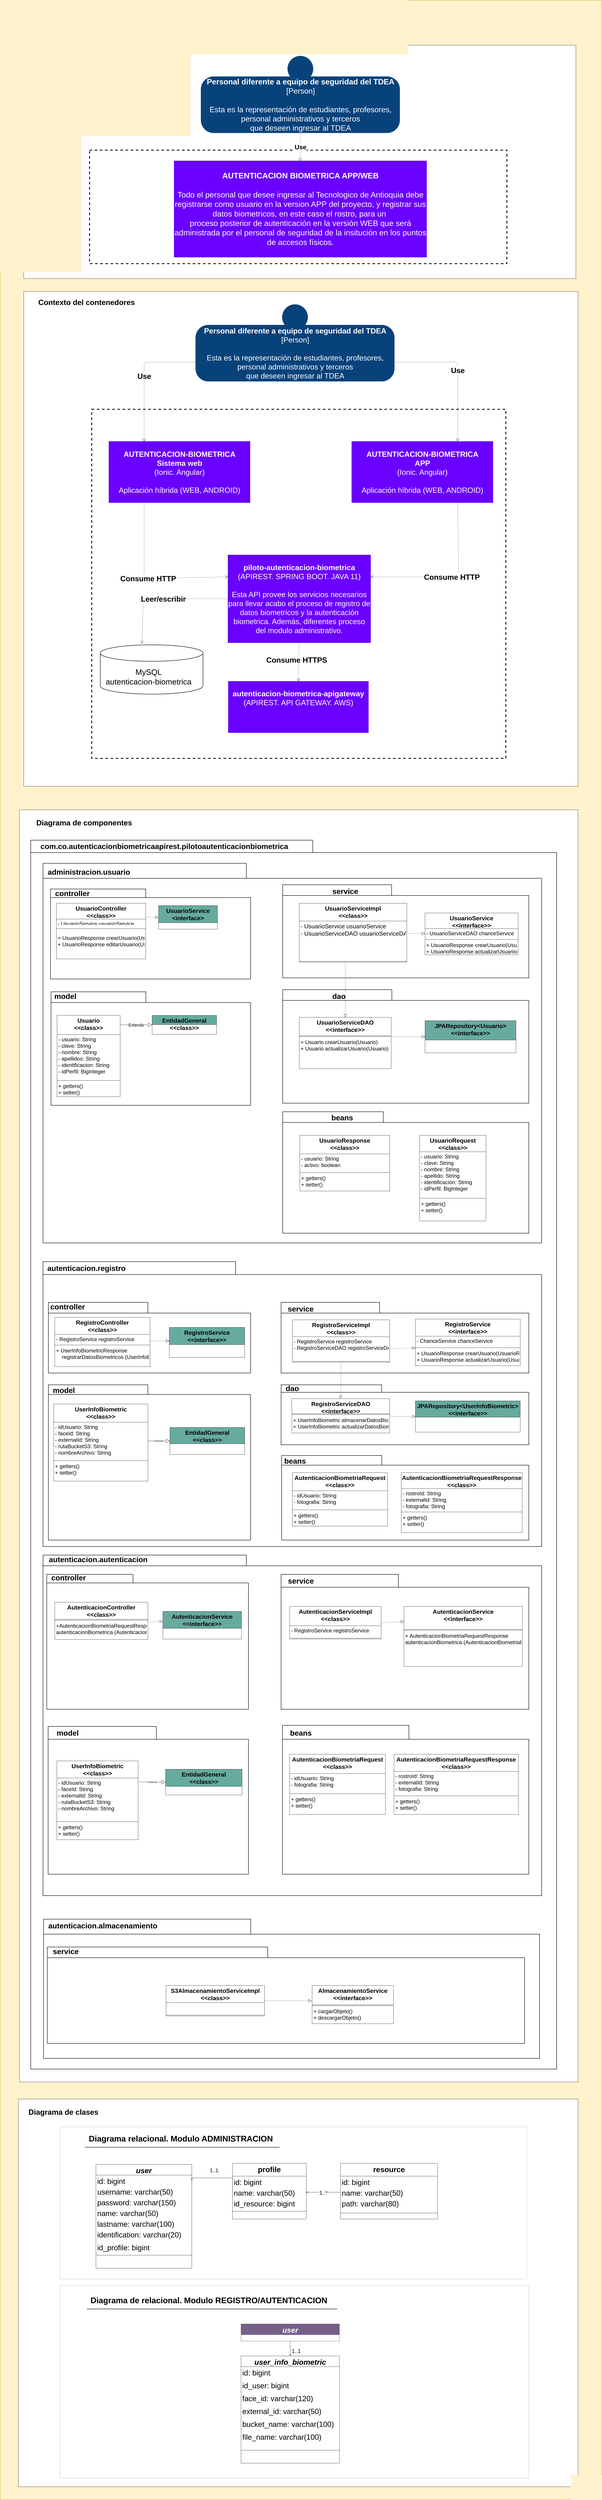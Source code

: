 <mxfile version="15.2.9" type="github">
  <diagram id="qRrHrMH-KAkJ9TPs-jhk" name="Page-1">
    <mxGraphModel dx="5649" dy="3669" grid="1" gridSize="10" guides="1" tooltips="1" connect="1" arrows="1" fold="1" page="1" pageScale="1" pageWidth="827" pageHeight="1169" math="0" shadow="0">
      <root>
        <mxCell id="0" />
        <mxCell id="1" parent="0" />
        <mxCell id="8vD22_smCyKk7x_BGVz0-173" value="" style="rounded=0;whiteSpace=wrap;html=1;fillColor=none;strokeColor=#d3d3d3;strokeWidth=2;fontSize=25;" vertex="1" parent="1">
          <mxGeometry x="145.25" y="8960" width="1980" height="670" as="geometry" />
        </mxCell>
        <mxCell id="8vD22_smCyKk7x_BGVz0-2" value="" style="rounded=0;whiteSpace=wrap;html=1;fillColor=#fff2cc;strokeColor=#d6b656;strokeWidth=2;fontSize=14;" vertex="1" parent="1">
          <mxGeometry x="-220" y="-950" width="2810" height="11670" as="geometry" />
        </mxCell>
        <mxCell id="8vD22_smCyKk7x_BGVz0-3" value="" style="rounded=0;whiteSpace=wrap;html=1;" vertex="1" parent="1">
          <mxGeometry x="-110" y="-740" width="2580" height="1090" as="geometry" />
        </mxCell>
        <mxCell id="8vD22_smCyKk7x_BGVz0-4" value="Contexto del sistema" style="text;strokeColor=none;fillColor=none;html=1;fontSize=35;fontStyle=1;verticalAlign=middle;align=center;" vertex="1" parent="1">
          <mxGeometry x="-70" y="-690" width="352" height="40" as="geometry" />
        </mxCell>
        <mxCell id="8vD22_smCyKk7x_BGVz0-6" value="" style="rounded=0;whiteSpace=wrap;html=1;fillColor=none;strokeWidth=4;dashed=1;" vertex="1" parent="1">
          <mxGeometry x="197.5" y="-250" width="1950" height="530" as="geometry" />
        </mxCell>
        <mxCell id="8vD22_smCyKk7x_BGVz0-7" value="&lt;div style=&quot;font-size: 37px&quot;&gt;&lt;font style=&quot;font-size: 37px&quot;&gt;&lt;b style=&quot;font-size: 37px&quot;&gt;AUTENTICACION BIOMETRICA APP/WEB&lt;br style=&quot;font-size: 37px&quot;&gt;&lt;/b&gt;&lt;/font&gt;&lt;/div&gt;&lt;div style=&quot;font-size: 37px&quot;&gt;&lt;br style=&quot;font-size: 37px&quot;&gt;&lt;/div&gt;&lt;div style=&quot;font-size: 37px&quot;&gt;Todo el personal que desee ingresar al Tecnologico de Antioquia debe registrarse como usuario en la version APP del proyecto, y registrar sus datos biometricos, en este caso el rostro, para un&amp;nbsp;&lt;/div&gt;proceso&amp;nbsp;&lt;span&gt;posterior de autenticación en la versión WEB que será administrada por el personal de seguridad de la insitución en los puntos de accesos físicos.&lt;/span&gt;" style="rounded=0;whiteSpace=wrap;html=1;fillColor=#6a00ff;strokeColor=#3700CC;fontColor=#ffffff;fontSize=37;" vertex="1" parent="1">
          <mxGeometry x="592.5" y="-200" width="1180" height="450" as="geometry" />
        </mxCell>
        <mxCell id="8vD22_smCyKk7x_BGVz0-8" value="Use" style="endArrow=open;endSize=12;dashed=1;html=1;exitX=0.5;exitY=1;exitDx=0;exitDy=0;entryX=0.5;entryY=0;entryDx=0;entryDy=0;exitPerimeter=0;fontSize=30;fontStyle=1" edge="1" parent="1" source="8vD22_smCyKk7x_BGVz0-139" target="8vD22_smCyKk7x_BGVz0-7">
          <mxGeometry width="160" relative="1" as="geometry">
            <mxPoint x="1052.5" y="-60.0" as="sourcePoint" />
            <mxPoint x="562.5" y="-0.5" as="targetPoint" />
            <Array as="points" />
          </mxGeometry>
        </mxCell>
        <mxCell id="8vD22_smCyKk7x_BGVz0-13" value="" style="rounded=0;whiteSpace=wrap;html=1;" vertex="1" parent="1">
          <mxGeometry x="-110" y="410" width="2590" height="2310" as="geometry" />
        </mxCell>
        <mxCell id="8vD22_smCyKk7x_BGVz0-14" value="Contexto del contenedores" style="text;strokeColor=none;fillColor=none;html=1;fontSize=35;fontStyle=1;verticalAlign=middle;align=center;" vertex="1" parent="1">
          <mxGeometry x="-55" y="440" width="475" height="40" as="geometry" />
        </mxCell>
        <mxCell id="8vD22_smCyKk7x_BGVz0-15" value="" style="rounded=0;whiteSpace=wrap;html=1;fillColor=none;strokeWidth=4;dashed=1;" vertex="1" parent="1">
          <mxGeometry x="207.5" y="960" width="1935" height="1630" as="geometry" />
        </mxCell>
        <mxCell id="8vD22_smCyKk7x_BGVz0-16" value="&lt;div style=&quot;font-size: 35px&quot;&gt;&lt;span style=&quot;font-size: 35px&quot;&gt;&lt;b style=&quot;font-size: 35px&quot;&gt;AUTENTICACION-BIOMETRICA&lt;/b&gt;&lt;/span&gt;&lt;/div&gt;&lt;div style=&quot;font-size: 35px&quot;&gt;&lt;font style=&quot;font-size: 35px&quot;&gt;&lt;b style=&quot;font-size: 35px&quot;&gt;Sistema web&lt;br style=&quot;font-size: 35px&quot;&gt;&lt;/b&gt;&lt;/font&gt;&lt;/div&gt;&lt;div style=&quot;font-size: 35px&quot;&gt;&lt;font style=&quot;font-size: 35px&quot;&gt;&lt;span style=&quot;font-size: 35px&quot;&gt;(Ionic. Angular)&lt;/span&gt;&lt;b style=&quot;font-size: 35px&quot;&gt;&lt;br style=&quot;font-size: 35px&quot;&gt;&lt;/b&gt;&lt;/font&gt;&lt;/div&gt;&lt;div style=&quot;font-size: 35px&quot;&gt;&lt;br style=&quot;font-size: 35px&quot;&gt;&lt;/div&gt;&lt;div style=&quot;font-size: 35px&quot;&gt;Aplicación híbrida (WEB, ANDROID)&lt;/div&gt;" style="rounded=0;whiteSpace=wrap;html=1;fillColor=#6a00ff;strokeColor=#3700CC;fontColor=#ffffff;fontSize=35;" vertex="1" parent="1">
          <mxGeometry x="287.5" y="1110" width="660" height="286" as="geometry" />
        </mxCell>
        <mxCell id="8vD22_smCyKk7x_BGVz0-18" value="&lt;div style=&quot;font-size: 35px&quot;&gt;&lt;b&gt;piloto-autenticacion-biometrica&lt;/b&gt;&lt;/div&gt;&lt;div style=&quot;font-size: 35px&quot;&gt;&lt;font style=&quot;font-size: 35px&quot;&gt;&lt;span style=&quot;font-size: 35px&quot;&gt;(APIREST. SPRING BOOT. JAVA 11)&lt;/span&gt;&lt;b style=&quot;font-size: 35px&quot;&gt;&lt;br style=&quot;font-size: 35px&quot;&gt;&lt;/b&gt;&lt;/font&gt;&lt;/div&gt;&lt;div style=&quot;font-size: 35px&quot;&gt;&lt;br style=&quot;font-size: 35px&quot;&gt;&lt;/div&gt;&lt;div style=&quot;font-size: 35px&quot;&gt;Esta API provee los servicios necesarios para llevar acabo el proceso de registro de datos biometricos y la autenticación biometrica. Además, diferentes proceso del modulo administrativo.&lt;br style=&quot;font-size: 35px&quot;&gt;&lt;/div&gt;" style="rounded=0;whiteSpace=wrap;html=1;fillColor=#6a00ff;strokeColor=#3700CC;fontColor=#ffffff;fontSize=35;" vertex="1" parent="1">
          <mxGeometry x="844.12" y="1640" width="666.75" height="410" as="geometry" />
        </mxCell>
        <mxCell id="8vD22_smCyKk7x_BGVz0-19" value="Consume HTTP" style="endArrow=open;endSize=12;dashed=1;html=1;exitX=0.25;exitY=1;exitDx=0;exitDy=0;entryX=0;entryY=0.25;entryDx=0;entryDy=0;fontSize=35;fontStyle=1" edge="1" parent="1" source="8vD22_smCyKk7x_BGVz0-16" target="8vD22_smCyKk7x_BGVz0-18">
          <mxGeometry width="160" relative="1" as="geometry">
            <mxPoint x="582.5" y="1215" as="sourcePoint" />
            <mxPoint x="742.5" y="1215" as="targetPoint" />
            <Array as="points">
              <mxPoint x="452.5" y="1750" />
            </Array>
          </mxGeometry>
        </mxCell>
        <mxCell id="8vD22_smCyKk7x_BGVz0-23" value="&lt;div style=&quot;font-size: 35px;&quot;&gt;&lt;font style=&quot;font-size: 35px;&quot;&gt;&lt;b style=&quot;font-size: 35px;&quot;&gt;autenticacion-biometrica-apigateway&lt;/b&gt;&lt;/font&gt;&lt;/div&gt;&lt;div style=&quot;font-size: 35px;&quot;&gt;&lt;div style=&quot;font-size: 35px;&quot;&gt;&lt;font style=&quot;font-size: 35px;&quot;&gt;&lt;span style=&quot;font-size: 35px;&quot;&gt;(APIREST. API GATEWAY. AWS)&lt;/span&gt;&lt;b style=&quot;font-size: 35px;&quot;&gt;&lt;br style=&quot;font-size: 35px;&quot;&gt;&lt;/b&gt;&lt;/font&gt;&lt;/div&gt;&lt;/div&gt;&lt;div style=&quot;font-size: 35px;&quot;&gt;&lt;br style=&quot;font-size: 35px;&quot;&gt;&lt;/div&gt;&lt;div style=&quot;font-size: 35px;&quot;&gt;&lt;br style=&quot;font-size: 35px;&quot;&gt;&lt;/div&gt;" style="rounded=0;whiteSpace=wrap;html=1;fillColor=#6a00ff;strokeColor=#3700CC;fontColor=#ffffff;fontSize=35;" vertex="1" parent="1">
          <mxGeometry x="845.75" y="2230" width="655" height="240" as="geometry" />
        </mxCell>
        <mxCell id="8vD22_smCyKk7x_BGVz0-24" value="Consume HTTPS" style="endArrow=open;endSize=12;dashed=1;html=1;entryX=0.5;entryY=0;entryDx=0;entryDy=0;exitX=0.5;exitY=1;exitDx=0;exitDy=0;fontSize=35;fontStyle=1" edge="1" parent="1" source="8vD22_smCyKk7x_BGVz0-18" target="8vD22_smCyKk7x_BGVz0-23">
          <mxGeometry x="-0.106" y="-11" width="160" relative="1" as="geometry">
            <mxPoint x="725.49" y="1654.04" as="sourcePoint" />
            <mxPoint x="862.5" y="1651.5" as="targetPoint" />
            <Array as="points" />
            <mxPoint as="offset" />
          </mxGeometry>
        </mxCell>
        <mxCell id="8vD22_smCyKk7x_BGVz0-25" value="Leer/escribir" style="endArrow=open;endSize=12;dashed=1;html=1;exitX=0;exitY=0.5;exitDx=0;exitDy=0;fontSize=35;fontStyle=1;" edge="1" parent="1" source="8vD22_smCyKk7x_BGVz0-18">
          <mxGeometry width="160" relative="1" as="geometry">
            <mxPoint x="977.5" y="1525" as="sourcePoint" />
            <mxPoint x="442.5" y="2054" as="targetPoint" />
            <Array as="points">
              <mxPoint x="448.5" y="1845" />
            </Array>
          </mxGeometry>
        </mxCell>
        <mxCell id="8vD22_smCyKk7x_BGVz0-26" value="df" style="strokeWidth=2;html=1;shape=mxgraph.flowchart.database;whiteSpace=wrap;fontColor=#FFFFFF;" vertex="1" parent="1">
          <mxGeometry x="247.5" y="2060" width="480" height="230" as="geometry" />
        </mxCell>
        <mxCell id="8vD22_smCyKk7x_BGVz0-27" value="&lt;div style=&quot;font-size: 37px&quot;&gt;&lt;font style=&quot;font-size: 37px&quot;&gt;MySQL&lt;/font&gt;&lt;/div&gt;&lt;div style=&quot;font-size: 37px&quot;&gt;autenticacion-biometrica&lt;/div&gt;" style="text;html=1;strokeColor=none;fillColor=none;align=center;verticalAlign=middle;whiteSpace=wrap;rounded=0;fontSize=37;" vertex="1" parent="1">
          <mxGeometry x="258.5" y="2150" width="429" height="120" as="geometry" />
        </mxCell>
        <mxCell id="8vD22_smCyKk7x_BGVz0-31" value="" style="rounded=0;whiteSpace=wrap;html=1;" vertex="1" parent="1">
          <mxGeometry x="-135" y="8850" width="2615" height="1810" as="geometry" />
        </mxCell>
        <mxCell id="8vD22_smCyKk7x_BGVz0-32" value="Diagrama de clases" style="text;strokeColor=none;fillColor=none;html=1;fontSize=35;fontStyle=1;verticalAlign=middle;align=center;" vertex="1" parent="1">
          <mxGeometry x="-95" y="8890" width="340" height="40" as="geometry" />
        </mxCell>
        <mxCell id="8vD22_smCyKk7x_BGVz0-38" value="" style="rounded=0;whiteSpace=wrap;html=1;" vertex="1" parent="1">
          <mxGeometry x="-130" y="2830" width="2610" height="5940" as="geometry" />
        </mxCell>
        <mxCell id="8vD22_smCyKk7x_BGVz0-39" value="Diagrama de componentes" style="text;strokeColor=none;fillColor=none;html=1;fontSize=35;fontStyle=1;verticalAlign=middle;align=center;" vertex="1" parent="1">
          <mxGeometry x="-71" y="2870" width="485" height="40" as="geometry" />
        </mxCell>
        <mxCell id="8vD22_smCyKk7x_BGVz0-121" value="AUTENTICACION BIOMETRICA - MODELO C4" style="text;strokeColor=none;fillColor=none;html=1;fontSize=33;fontStyle=1;verticalAlign=middle;align=center;strokeWidth=5;" vertex="1" parent="1">
          <mxGeometry x="-120" y="-890" width="759" height="40" as="geometry" />
        </mxCell>
        <mxCell id="8vD22_smCyKk7x_BGVz0-122" value="" style="line;strokeWidth=4;fillColor=none;align=left;verticalAlign=middle;spacingTop=-1;spacingLeft=3;spacingRight=3;rotatable=0;labelPosition=right;points=[];portConstraint=eastwest;fontSize=14;" vertex="1" parent="1">
          <mxGeometry x="-106" y="-830" width="920" height="8" as="geometry" />
        </mxCell>
        <mxCell id="8vD22_smCyKk7x_BGVz0-126" value="Use" style="endArrow=open;endSize=12;dashed=1;html=1;exitX=0;exitY=0.75;exitDx=0;exitDy=0;entryX=0.25;entryY=0;entryDx=0;entryDy=0;exitPerimeter=0;fontSize=35;fontStyle=1" edge="1" parent="1" source="8vD22_smCyKk7x_BGVz0-140" target="8vD22_smCyKk7x_BGVz0-16">
          <mxGeometry width="160" relative="1" as="geometry">
            <mxPoint x="1013.75" y="830.0" as="sourcePoint" />
            <mxPoint x="953.75" y="750" as="targetPoint" />
            <Array as="points">
              <mxPoint x="452.5" y="740" />
            </Array>
          </mxGeometry>
        </mxCell>
        <object placeholders="1" c4Name="Personal diferente a equipo de seguridad del TDEA" c4Type="Person" c4Description="Esta es la representación de estudiantes, profesores, &#xa;personal administrativos y terceros&#xa; que deseen ingresar al TDEA" label="&lt;b style=&quot;font-size: 36px;&quot;&gt;%c4Name%&lt;/b&gt;&lt;div style=&quot;font-size: 36px;&quot;&gt;[%c4Type%]&lt;/div&gt;&lt;br style=&quot;font-size: 36px;&quot;&gt;&lt;div style=&quot;font-size: 36px;&quot;&gt;%c4Description%&lt;/div&gt;" id="8vD22_smCyKk7x_BGVz0-139">
          <mxCell style="html=1;dashed=0;whitespace=wrap;fillColor=#08427b;strokeColor=none;fontColor=#ffffff;shape=mxgraph.c4.person;align=center;metaEdit=1;points=[[0.5,0,0],[1,0.5,0],[1,0.75,0],[0.75,1,0],[0.5,1,0],[0.25,1,0],[0,0.75,0],[0,0.5,0]];metaData={&quot;c4Type&quot;:{&quot;editable&quot;:false}};fontSize=36;" vertex="1" parent="1">
            <mxGeometry x="717.5" y="-690" width="930" height="360" as="geometry" />
          </mxCell>
        </object>
        <object placeholders="1" c4Name="Personal diferente a equipo de seguridad del TDEA" c4Type="Person" c4Description="Esta es la representación de estudiantes, profesores, &#xa;personal administrativos y terceros&#xa; que deseen ingresar al TDEA" label="&lt;b style=&quot;font-size: 35px;&quot;&gt;%c4Name%&lt;/b&gt;&lt;div style=&quot;font-size: 35px;&quot;&gt;[%c4Type%]&lt;/div&gt;&lt;br style=&quot;font-size: 35px;&quot;&gt;&lt;div style=&quot;font-size: 35px;&quot;&gt;%c4Description%&lt;/div&gt;" id="8vD22_smCyKk7x_BGVz0-140">
          <mxCell style="html=1;dashed=0;whitespace=wrap;fillColor=#08427b;strokeColor=none;fontColor=#ffffff;shape=mxgraph.c4.person;align=center;metaEdit=1;points=[[0.5,0,0],[1,0.5,0],[1,0.75,0],[0.75,1,0],[0.5,1,0],[0.25,1,0],[0,0.75,0],[0,0.5,0]];metaData={&quot;c4Type&quot;:{&quot;editable&quot;:false}};fontSize=35;" vertex="1" parent="1">
            <mxGeometry x="692.5" y="470" width="930" height="360" as="geometry" />
          </mxCell>
        </object>
        <mxCell id="8vD22_smCyKk7x_BGVz0-141" value="&lt;div style=&quot;font-size: 35px&quot;&gt;&lt;b&gt;AUTENTICACION-BIOMETRICA&lt;/b&gt;&lt;br&gt;&lt;/div&gt;&lt;div style=&quot;font-size: 35px&quot;&gt;&lt;font style=&quot;font-size: 35px&quot;&gt;&lt;b style=&quot;font-size: 35px&quot;&gt;APP&lt;/b&gt;&lt;/font&gt;&lt;/div&gt;&lt;div style=&quot;font-size: 35px&quot;&gt;&lt;font style=&quot;font-size: 35px&quot;&gt;&lt;span style=&quot;font-size: 35px&quot;&gt;(Ionic. Angular)&lt;/span&gt;&lt;b style=&quot;font-size: 35px&quot;&gt;&lt;br style=&quot;font-size: 35px&quot;&gt;&lt;/b&gt;&lt;/font&gt;&lt;/div&gt;&lt;div style=&quot;font-size: 35px&quot;&gt;&lt;br style=&quot;font-size: 35px&quot;&gt;&lt;/div&gt;&lt;div style=&quot;font-size: 35px&quot;&gt;Aplicación híbrida (WEB, ANDROID)&lt;/div&gt;" style="rounded=0;whiteSpace=wrap;html=1;fillColor=#6a00ff;strokeColor=#3700CC;fontColor=#ffffff;fontSize=35;" vertex="1" parent="1">
          <mxGeometry x="1422.5" y="1110" width="660" height="286" as="geometry" />
        </mxCell>
        <mxCell id="8vD22_smCyKk7x_BGVz0-142" value="Use" style="endArrow=open;endSize=12;dashed=1;html=1;exitX=1;exitY=0.75;exitDx=0;exitDy=0;entryX=0.75;entryY=0;entryDx=0;entryDy=0;exitPerimeter=0;fontSize=35;fontStyle=1" edge="1" parent="1" source="8vD22_smCyKk7x_BGVz0-140" target="8vD22_smCyKk7x_BGVz0-141">
          <mxGeometry width="160" relative="1" as="geometry">
            <mxPoint x="702.5" y="750" as="sourcePoint" />
            <mxPoint x="462.5" y="1090.0" as="targetPoint" />
            <Array as="points">
              <mxPoint x="1917.5" y="740" />
            </Array>
          </mxGeometry>
        </mxCell>
        <mxCell id="8vD22_smCyKk7x_BGVz0-143" value="Consume HTTP" style="endArrow=open;endSize=12;dashed=1;html=1;exitX=0.75;exitY=1;exitDx=0;exitDy=0;entryX=1;entryY=0.25;entryDx=0;entryDy=0;fontSize=35;fontStyle=1" edge="1" parent="1" source="8vD22_smCyKk7x_BGVz0-141" target="8vD22_smCyKk7x_BGVz0-18">
          <mxGeometry width="160" relative="1" as="geometry">
            <mxPoint x="462.5" y="1376" as="sourcePoint" />
            <mxPoint x="859.12" y="1572.5" as="targetPoint" />
            <Array as="points">
              <mxPoint x="1922.5" y="1743" />
            </Array>
          </mxGeometry>
        </mxCell>
        <mxCell id="8vD22_smCyKk7x_BGVz0-144" value="user" style="swimlane;fontStyle=3;align=center;verticalAlign=top;childLayout=stackLayout;horizontal=1;startSize=50;horizontalStack=0;resizeParent=1;resizeLast=0;collapsible=1;marginBottom=0;rounded=0;shadow=0;strokeWidth=1;fontSize=35;" vertex="1" parent="1">
          <mxGeometry x="227.25" y="9155" width="448" height="485" as="geometry">
            <mxRectangle x="230" y="140" width="160" height="26" as="alternateBounds" />
          </mxGeometry>
        </mxCell>
        <mxCell id="8vD22_smCyKk7x_BGVz0-145" value="id: bigint" style="text;align=left;verticalAlign=top;spacingLeft=4;spacingRight=4;overflow=hidden;rotatable=0;points=[[0,0.5],[1,0.5]];portConstraint=eastwest;fontSize=35;" vertex="1" parent="8vD22_smCyKk7x_BGVz0-144">
          <mxGeometry y="50" width="448" height="50" as="geometry" />
        </mxCell>
        <mxCell id="8vD22_smCyKk7x_BGVz0-146" value="username: varchar(50)" style="text;align=left;verticalAlign=top;spacingLeft=4;spacingRight=4;overflow=hidden;rotatable=0;points=[[0,0.5],[1,0.5]];portConstraint=eastwest;rounded=0;shadow=0;html=0;fontSize=35;" vertex="1" parent="8vD22_smCyKk7x_BGVz0-144">
          <mxGeometry y="100" width="448" height="50" as="geometry" />
        </mxCell>
        <mxCell id="8vD22_smCyKk7x_BGVz0-147" value="password: varchar(150)" style="text;align=left;verticalAlign=top;spacingLeft=4;spacingRight=4;overflow=hidden;rotatable=0;points=[[0,0.5],[1,0.5]];portConstraint=eastwest;rounded=0;shadow=0;html=0;fontSize=35;" vertex="1" parent="8vD22_smCyKk7x_BGVz0-144">
          <mxGeometry y="150" width="448" height="50" as="geometry" />
        </mxCell>
        <mxCell id="8vD22_smCyKk7x_BGVz0-148" value="name: varchar(50)" style="text;align=left;verticalAlign=top;spacingLeft=4;spacingRight=4;overflow=hidden;rotatable=0;points=[[0,0.5],[1,0.5]];portConstraint=eastwest;rounded=0;shadow=0;html=0;fontSize=35;" vertex="1" parent="8vD22_smCyKk7x_BGVz0-144">
          <mxGeometry y="200" width="448" height="50" as="geometry" />
        </mxCell>
        <mxCell id="8vD22_smCyKk7x_BGVz0-149" value="lastname: varchar(100)" style="text;align=left;verticalAlign=top;spacingLeft=4;spacingRight=4;overflow=hidden;rotatable=0;points=[[0,0.5],[1,0.5]];portConstraint=eastwest;rounded=0;shadow=0;html=0;fontSize=35;" vertex="1" parent="8vD22_smCyKk7x_BGVz0-144">
          <mxGeometry y="250" width="448" height="50" as="geometry" />
        </mxCell>
        <mxCell id="8vD22_smCyKk7x_BGVz0-150" value="identification: varchar(20)" style="text;align=left;verticalAlign=top;spacingLeft=4;spacingRight=4;overflow=hidden;rotatable=0;points=[[0,0.5],[1,0.5]];portConstraint=eastwest;rounded=0;shadow=0;html=0;fontSize=35;" vertex="1" parent="8vD22_smCyKk7x_BGVz0-144">
          <mxGeometry y="300" width="448" height="60" as="geometry" />
        </mxCell>
        <mxCell id="8vD22_smCyKk7x_BGVz0-151" value="id_profile: bigint" style="text;align=left;verticalAlign=top;spacingLeft=4;spacingRight=4;overflow=hidden;rotatable=0;points=[[0,0.5],[1,0.5]];portConstraint=eastwest;rounded=0;shadow=0;html=0;fontSize=35;" vertex="1" parent="8vD22_smCyKk7x_BGVz0-144">
          <mxGeometry y="360" width="448" height="60" as="geometry" />
        </mxCell>
        <mxCell id="8vD22_smCyKk7x_BGVz0-152" value="" style="line;html=1;strokeWidth=1;align=left;verticalAlign=middle;spacingTop=-1;spacingLeft=3;spacingRight=3;rotatable=0;labelPosition=right;points=[];portConstraint=eastwest;" vertex="1" parent="8vD22_smCyKk7x_BGVz0-144">
          <mxGeometry y="420" width="448" height="8" as="geometry" />
        </mxCell>
        <mxCell id="8vD22_smCyKk7x_BGVz0-153" value="profile" style="swimlane;fontStyle=1;align=center;verticalAlign=top;childLayout=stackLayout;horizontal=1;startSize=60;horizontalStack=0;resizeParent=1;resizeLast=0;collapsible=1;marginBottom=0;rounded=0;shadow=0;strokeWidth=1;fontSize=35;" vertex="1" parent="1">
          <mxGeometry x="865.25" y="9150" width="345" height="260" as="geometry">
            <mxRectangle x="550" y="140" width="160" height="26" as="alternateBounds" />
          </mxGeometry>
        </mxCell>
        <mxCell id="8vD22_smCyKk7x_BGVz0-154" value="id: bigint" style="text;align=left;verticalAlign=top;spacingLeft=4;spacingRight=4;overflow=hidden;rotatable=0;points=[[0,0.5],[1,0.5]];portConstraint=eastwest;fontSize=35;" vertex="1" parent="8vD22_smCyKk7x_BGVz0-153">
          <mxGeometry y="60" width="345" height="50" as="geometry" />
        </mxCell>
        <mxCell id="8vD22_smCyKk7x_BGVz0-155" value="name: varchar(50)" style="text;align=left;verticalAlign=top;spacingLeft=4;spacingRight=4;overflow=hidden;rotatable=0;points=[[0,0.5],[1,0.5]];portConstraint=eastwest;rounded=0;shadow=0;html=0;fontSize=35;" vertex="1" parent="8vD22_smCyKk7x_BGVz0-153">
          <mxGeometry y="110" width="345" height="50" as="geometry" />
        </mxCell>
        <mxCell id="8vD22_smCyKk7x_BGVz0-156" value="id_resource: bigint" style="text;align=left;verticalAlign=top;spacingLeft=4;spacingRight=4;overflow=hidden;rotatable=0;points=[[0,0.5],[1,0.5]];portConstraint=eastwest;rounded=0;shadow=0;html=0;fontSize=35;" vertex="1" parent="8vD22_smCyKk7x_BGVz0-153">
          <mxGeometry y="160" width="345" height="60" as="geometry" />
        </mxCell>
        <mxCell id="8vD22_smCyKk7x_BGVz0-157" value="" style="line;html=1;strokeWidth=1;align=left;verticalAlign=middle;spacingTop=-1;spacingLeft=3;spacingRight=3;rotatable=0;labelPosition=right;points=[];portConstraint=eastwest;" vertex="1" parent="8vD22_smCyKk7x_BGVz0-153">
          <mxGeometry y="220" width="345" height="8" as="geometry" />
        </mxCell>
        <mxCell id="8vD22_smCyKk7x_BGVz0-158" value="1..1" style="endArrow=open;shadow=0;strokeWidth=1;rounded=0;endFill=1;edgeStyle=elbowEdgeStyle;elbow=vertical;exitX=0;exitY=0.5;exitDx=0;exitDy=0;fontSize=24;entryX=1;entryY=0.5;entryDx=0;entryDy=0;" edge="1" parent="1" source="8vD22_smCyKk7x_BGVz0-155" target="8vD22_smCyKk7x_BGVz0-145">
          <mxGeometry x="0.136" y="-38" relative="1" as="geometry">
            <mxPoint x="385.25" y="9222" as="sourcePoint" />
            <mxPoint x="715.25" y="9218" as="targetPoint" />
            <mxPoint as="offset" />
            <Array as="points">
              <mxPoint x="410.25" y="9218" />
            </Array>
          </mxGeometry>
        </mxCell>
        <mxCell id="8vD22_smCyKk7x_BGVz0-159" value="" style="resizable=0;align=right;verticalAlign=bottom;labelBackgroundColor=none;fontSize=12;" connectable="0" vertex="1" parent="8vD22_smCyKk7x_BGVz0-158">
          <mxGeometry x="1" relative="1" as="geometry">
            <mxPoint x="-7" y="4" as="offset" />
          </mxGeometry>
        </mxCell>
        <mxCell id="8vD22_smCyKk7x_BGVz0-160" value="resource" style="swimlane;fontStyle=1;align=center;verticalAlign=top;childLayout=stackLayout;horizontal=1;startSize=60;horizontalStack=0;resizeParent=1;resizeLast=0;collapsible=1;marginBottom=0;rounded=0;shadow=0;strokeWidth=1;fontSize=35;" vertex="1" parent="1">
          <mxGeometry x="1370.25" y="9150" width="453" height="260" as="geometry">
            <mxRectangle x="550" y="140" width="160" height="26" as="alternateBounds" />
          </mxGeometry>
        </mxCell>
        <mxCell id="8vD22_smCyKk7x_BGVz0-161" value="id: bigint" style="text;align=left;verticalAlign=top;spacingLeft=4;spacingRight=4;overflow=hidden;rotatable=0;points=[[0,0.5],[1,0.5]];portConstraint=eastwest;fontSize=35;" vertex="1" parent="8vD22_smCyKk7x_BGVz0-160">
          <mxGeometry y="60" width="453" height="50" as="geometry" />
        </mxCell>
        <mxCell id="8vD22_smCyKk7x_BGVz0-162" value="name: varchar(50)" style="text;align=left;verticalAlign=top;spacingLeft=4;spacingRight=4;overflow=hidden;rotatable=0;points=[[0,0.5],[1,0.5]];portConstraint=eastwest;rounded=0;shadow=0;html=0;fontSize=35;" vertex="1" parent="8vD22_smCyKk7x_BGVz0-160">
          <mxGeometry y="110" width="453" height="50" as="geometry" />
        </mxCell>
        <mxCell id="8vD22_smCyKk7x_BGVz0-163" value="path: varchar(80)" style="text;align=left;verticalAlign=top;spacingLeft=4;spacingRight=4;overflow=hidden;rotatable=0;points=[[0,0.5],[1,0.5]];portConstraint=eastwest;rounded=0;shadow=0;html=0;fontSize=35;" vertex="1" parent="8vD22_smCyKk7x_BGVz0-160">
          <mxGeometry y="160" width="453" height="52" as="geometry" />
        </mxCell>
        <mxCell id="8vD22_smCyKk7x_BGVz0-164" value="" style="line;html=1;strokeWidth=1;align=left;verticalAlign=middle;spacingTop=-1;spacingLeft=3;spacingRight=3;rotatable=0;labelPosition=right;points=[];portConstraint=eastwest;" vertex="1" parent="8vD22_smCyKk7x_BGVz0-160">
          <mxGeometry y="212" width="453" height="40" as="geometry" />
        </mxCell>
        <mxCell id="8vD22_smCyKk7x_BGVz0-165" value="1..*" style="endArrow=open;shadow=0;strokeWidth=1;rounded=0;endFill=1;edgeStyle=elbowEdgeStyle;elbow=vertical;exitX=0;exitY=0.5;exitDx=0;exitDy=0;entryX=1;entryY=0.5;entryDx=0;entryDy=0;fontSize=25;" edge="1" parent="1" source="8vD22_smCyKk7x_BGVz0-162" target="8vD22_smCyKk7x_BGVz0-155">
          <mxGeometry relative="1" as="geometry">
            <mxPoint x="870.25" y="9230" as="sourcePoint" />
            <mxPoint x="885.25" y="9300" as="targetPoint" />
            <mxPoint as="offset" />
          </mxGeometry>
        </mxCell>
        <mxCell id="8vD22_smCyKk7x_BGVz0-166" value="" style="resizable=0;align=right;verticalAlign=bottom;labelBackgroundColor=none;fontSize=12;" connectable="0" vertex="1" parent="8vD22_smCyKk7x_BGVz0-165">
          <mxGeometry x="1" relative="1" as="geometry">
            <mxPoint x="-7" y="4" as="offset" />
          </mxGeometry>
        </mxCell>
        <mxCell id="8vD22_smCyKk7x_BGVz0-167" value="Diagrama relacional. Modulo ADMINISTRACION" style="text;html=1;resizable=0;points=[];autosize=1;align=left;verticalAlign=top;spacingTop=-4;fontSize=38;fontStyle=1" vertex="1" parent="1">
          <mxGeometry x="191.75" y="9010" width="880" height="50" as="geometry" />
        </mxCell>
        <mxCell id="8vD22_smCyKk7x_BGVz0-168" value="" style="line;strokeWidth=2;html=1;fontSize=14;" vertex="1" parent="1">
          <mxGeometry x="175.25" y="9070" width="910" height="10" as="geometry" />
        </mxCell>
        <mxCell id="8vD22_smCyKk7x_BGVz0-174" value="" style="rounded=0;whiteSpace=wrap;html=1;fillColor=none;strokeColor=#d3d3d3;strokeWidth=2;fontSize=25;" vertex="1" parent="1">
          <mxGeometry x="60" y="9720" width="2190" height="900" as="geometry" />
        </mxCell>
        <mxCell id="8vD22_smCyKk7x_BGVz0-175" value="user" style="swimlane;fontStyle=3;align=center;verticalAlign=top;childLayout=stackLayout;horizontal=1;startSize=50;horizontalStack=0;resizeParent=1;resizeLast=0;collapsible=1;marginBottom=0;rounded=0;shadow=0;strokeWidth=1;fillColor=#76608a;strokeColor=#432D57;fontColor=#ffffff;fontSize=35;" vertex="1" parent="1">
          <mxGeometry x="905.25" y="9900" width="460" height="80" as="geometry">
            <mxRectangle x="230" y="140" width="160" height="26" as="alternateBounds" />
          </mxGeometry>
        </mxCell>
        <mxCell id="8vD22_smCyKk7x_BGVz0-176" value="user_info_biometric" style="swimlane;fontStyle=3;align=center;verticalAlign=top;childLayout=stackLayout;horizontal=1;startSize=50;horizontalStack=0;resizeParent=1;resizeLast=0;collapsible=1;marginBottom=0;rounded=0;shadow=0;strokeWidth=1;fontSize=35;" vertex="1" parent="1">
          <mxGeometry x="905.25" y="10049.5" width="460" height="500.5" as="geometry">
            <mxRectangle x="230" y="140" width="160" height="26" as="alternateBounds" />
          </mxGeometry>
        </mxCell>
        <mxCell id="8vD22_smCyKk7x_BGVz0-177" value="id: bigint" style="text;align=left;verticalAlign=top;spacingLeft=4;spacingRight=4;overflow=hidden;rotatable=0;points=[[0,0.5],[1,0.5]];portConstraint=eastwest;fontSize=35;" vertex="1" parent="8vD22_smCyKk7x_BGVz0-176">
          <mxGeometry y="50" width="460" height="60" as="geometry" />
        </mxCell>
        <mxCell id="8vD22_smCyKk7x_BGVz0-178" value="id_user: bigint" style="text;align=left;verticalAlign=top;spacingLeft=4;spacingRight=4;overflow=hidden;rotatable=0;points=[[0,0.5],[1,0.5]];portConstraint=eastwest;rounded=0;shadow=0;html=0;fontSize=35;" vertex="1" parent="8vD22_smCyKk7x_BGVz0-176">
          <mxGeometry y="110" width="460" height="60" as="geometry" />
        </mxCell>
        <mxCell id="8vD22_smCyKk7x_BGVz0-179" value="face_id: varchar(120)" style="text;align=left;verticalAlign=top;spacingLeft=4;spacingRight=4;overflow=hidden;rotatable=0;points=[[0,0.5],[1,0.5]];portConstraint=eastwest;rounded=0;shadow=0;html=0;fontSize=35;" vertex="1" parent="8vD22_smCyKk7x_BGVz0-176">
          <mxGeometry y="170" width="460" height="60" as="geometry" />
        </mxCell>
        <mxCell id="8vD22_smCyKk7x_BGVz0-180" value="external_id: varchar(50)" style="text;align=left;verticalAlign=top;spacingLeft=4;spacingRight=4;overflow=hidden;rotatable=0;points=[[0,0.5],[1,0.5]];portConstraint=eastwest;rounded=0;shadow=0;html=0;fontSize=35;" vertex="1" parent="8vD22_smCyKk7x_BGVz0-176">
          <mxGeometry y="230" width="460" height="60" as="geometry" />
        </mxCell>
        <mxCell id="8vD22_smCyKk7x_BGVz0-181" value="bucket_name: varchar(100)" style="text;align=left;verticalAlign=top;spacingLeft=4;spacingRight=4;overflow=hidden;rotatable=0;points=[[0,0.5],[1,0.5]];portConstraint=eastwest;rounded=0;shadow=0;html=0;fontSize=35;" vertex="1" parent="8vD22_smCyKk7x_BGVz0-176">
          <mxGeometry y="290" width="460" height="60" as="geometry" />
        </mxCell>
        <mxCell id="8vD22_smCyKk7x_BGVz0-182" value="file_name: varchar(100)" style="text;align=left;verticalAlign=top;spacingLeft=4;spacingRight=4;overflow=hidden;rotatable=0;points=[[0,0.5],[1,0.5]];portConstraint=eastwest;rounded=0;shadow=0;html=0;fontSize=35;" vertex="1" parent="8vD22_smCyKk7x_BGVz0-176">
          <mxGeometry y="350" width="460" height="70" as="geometry" />
        </mxCell>
        <mxCell id="8vD22_smCyKk7x_BGVz0-183" value="" style="line;html=1;strokeWidth=1;align=left;verticalAlign=middle;spacingTop=-1;spacingLeft=3;spacingRight=3;rotatable=0;labelPosition=right;points=[];portConstraint=eastwest;" vertex="1" parent="8vD22_smCyKk7x_BGVz0-176">
          <mxGeometry y="420" width="460" height="40" as="geometry" />
        </mxCell>
        <mxCell id="8vD22_smCyKk7x_BGVz0-184" value="" style="endArrow=open;shadow=0;strokeWidth=1;rounded=0;endFill=1;edgeStyle=elbowEdgeStyle;elbow=vertical;entryX=0.5;entryY=0;entryDx=0;entryDy=0;exitX=0.5;exitY=1;exitDx=0;exitDy=0;fontSize=35;" edge="1" parent="1" target="8vD22_smCyKk7x_BGVz0-176" source="8vD22_smCyKk7x_BGVz0-175">
          <mxGeometry x="0.5" y="41" relative="1" as="geometry">
            <mxPoint x="948.25" y="9930" as="sourcePoint" />
            <mxPoint x="1069.75" y="10110" as="targetPoint" />
            <mxPoint x="-40" y="32" as="offset" />
          </mxGeometry>
        </mxCell>
        <mxCell id="8vD22_smCyKk7x_BGVz0-185" value="1..1" style="resizable=0;align=left;verticalAlign=bottom;labelBackgroundColor=none;fontSize=25;" connectable="0" vertex="1" parent="8vD22_smCyKk7x_BGVz0-184">
          <mxGeometry x="-1" relative="1" as="geometry">
            <mxPoint x="5" y="60" as="offset" />
          </mxGeometry>
        </mxCell>
        <mxCell id="8vD22_smCyKk7x_BGVz0-186" value="" style="resizable=0;align=right;verticalAlign=bottom;labelBackgroundColor=none;fontSize=12;" connectable="0" vertex="1" parent="8vD22_smCyKk7x_BGVz0-184">
          <mxGeometry x="1" relative="1" as="geometry">
            <mxPoint x="-7" y="4" as="offset" />
          </mxGeometry>
        </mxCell>
        <mxCell id="8vD22_smCyKk7x_BGVz0-187" value="Diagrama de relacional. Modulo REGISTRO/AUTENTICACION" style="text;html=1;resizable=0;points=[];autosize=1;align=left;verticalAlign=top;spacingTop=-4;fontSize=38;fontStyle=1" vertex="1" parent="1">
          <mxGeometry x="200.25" y="9765" width="1120" height="50" as="geometry" />
        </mxCell>
        <mxCell id="8vD22_smCyKk7x_BGVz0-188" value="" style="line;strokeWidth=2;html=1;fontSize=14;" vertex="1" parent="1">
          <mxGeometry x="185.25" y="9825" width="1170" height="10" as="geometry" />
        </mxCell>
        <mxCell id="8vD22_smCyKk7x_BGVz0-191" value="" style="rounded=0;whiteSpace=wrap;html=1;fillColor=none;strokeColor=#d3d3d3;strokeWidth=2;fontSize=25;" vertex="1" parent="1">
          <mxGeometry x="60" y="8980" width="2180" height="710" as="geometry" />
        </mxCell>
        <mxCell id="8vD22_smCyKk7x_BGVz0-333" value="" style="shape=folder;tabWidth=1318;tabHeight=58;tabPosition=left;strokeWidth=2;html=1;whiteSpace=wrap;align=center;" vertex="1" parent="1">
          <mxGeometry x="-77.5" y="2972" width="2457.5" height="5738" as="geometry" />
        </mxCell>
        <mxCell id="8vD22_smCyKk7x_BGVz0-334" value="" style="shape=folder;tabWidth=950;tabHeight=70;tabPosition=left;strokeWidth=2;html=1;whiteSpace=wrap;align=center;" vertex="1" parent="1">
          <mxGeometry x="-20" y="3080" width="2330" height="1772.5" as="geometry" />
        </mxCell>
        <mxCell id="8vD22_smCyKk7x_BGVz0-335" value="&lt;b style=&quot;font-size: 35px;&quot;&gt;&lt;font style=&quot;font-size: 35px;&quot;&gt;com.&lt;/font&gt;&lt;/b&gt;&lt;font style=&quot;font-size: 35px;&quot;&gt;&lt;b style=&quot;font-size: 35px;&quot;&gt;co.autenticacionbiometricaapirest.&lt;/b&gt;&lt;span style=&quot;font-size: 35px;&quot;&gt;&lt;b style=&quot;font-size: 35px;&quot;&gt;pilotoautenticacionbiometrica&lt;/b&gt;&lt;/span&gt;&lt;/font&gt;" style="text;html=1;strokeColor=none;fillColor=none;align=center;verticalAlign=middle;whiteSpace=wrap;rounded=0;fontSize=35;" vertex="1" parent="1">
          <mxGeometry x="-66.25" y="2990" width="1226.25" height="20" as="geometry" />
        </mxCell>
        <mxCell id="8vD22_smCyKk7x_BGVz0-336" value="" style="shape=folder;tabWidth=445;tabHeight=40;tabPosition=left;strokeWidth=2;html=1;whiteSpace=wrap;align=center;" vertex="1" parent="1">
          <mxGeometry x="15" y="3200" width="935" height="420" as="geometry" />
        </mxCell>
        <mxCell id="8vD22_smCyKk7x_BGVz0-337" value="&lt;b style=&quot;font-size: 35px;&quot;&gt;&lt;font style=&quot;font-size: 35px;&quot;&gt;controller&lt;/font&gt;&lt;/b&gt;" style="text;html=1;strokeColor=none;fillColor=none;align=center;verticalAlign=middle;whiteSpace=wrap;rounded=0;fontSize=35;" vertex="1" parent="1">
          <mxGeometry x="55" y="3210" width="125" height="20" as="geometry" />
        </mxCell>
        <mxCell id="8vD22_smCyKk7x_BGVz0-338" value="" style="shape=folder;tabWidth=443;tabHeight=50;tabPosition=left;strokeWidth=2;html=1;whiteSpace=wrap;align=center;" vertex="1" parent="1">
          <mxGeometry x="17.5" y="3680" width="932.5" height="530" as="geometry" />
        </mxCell>
        <mxCell id="8vD22_smCyKk7x_BGVz0-339" value="&lt;b style=&quot;font-size: 35px;&quot;&gt;&lt;font style=&quot;font-size: 35px;&quot;&gt;model&lt;/font&gt;&lt;/b&gt;" style="text;html=1;strokeColor=none;fillColor=none;align=center;verticalAlign=middle;whiteSpace=wrap;rounded=0;fontSize=35;" vertex="1" parent="1">
          <mxGeometry x="42.5" y="3690" width="82.5" height="20" as="geometry" />
        </mxCell>
        <mxCell id="8vD22_smCyKk7x_BGVz0-340" value="" style="shape=folder;tabWidth=509;tabHeight=50;tabPosition=left;strokeWidth=2;html=1;whiteSpace=wrap;align=center;" vertex="1" parent="1">
          <mxGeometry x="1100" y="3180" width="1150" height="435" as="geometry" />
        </mxCell>
        <mxCell id="8vD22_smCyKk7x_BGVz0-341" value="&lt;b style=&quot;font-size: 35px;&quot;&gt;&lt;font style=&quot;font-size: 35px;&quot;&gt;service&lt;/font&gt;&lt;/b&gt;" style="text;html=1;strokeColor=none;fillColor=none;align=center;verticalAlign=middle;whiteSpace=wrap;rounded=0;fontSize=35;" vertex="1" parent="1">
          <mxGeometry x="1350" y="3200" width="85" height="20" as="geometry" />
        </mxCell>
        <mxCell id="8vD22_smCyKk7x_BGVz0-342" value="" style="shape=folder;tabWidth=510;tabHeight=50;tabPosition=left;strokeWidth=2;html=1;whiteSpace=wrap;align=center;" vertex="1" parent="1">
          <mxGeometry x="1100" y="3670" width="1150" height="530" as="geometry" />
        </mxCell>
        <mxCell id="8vD22_smCyKk7x_BGVz0-343" value="&lt;b style=&quot;font-size: 35px;&quot;&gt;&lt;font style=&quot;font-size: 35px;&quot;&gt;dao&lt;/font&gt;&lt;/b&gt;" style="text;html=1;strokeColor=none;fillColor=none;align=center;verticalAlign=middle;whiteSpace=wrap;rounded=0;fontSize=35;" vertex="1" parent="1">
          <mxGeometry x="1317.5" y="3690" width="90" height="20" as="geometry" />
        </mxCell>
        <mxCell id="8vD22_smCyKk7x_BGVz0-344" value="UsuarioController&#xa;&lt;&lt;class&gt;&gt;" style="swimlane;fontStyle=1;align=center;verticalAlign=top;childLayout=stackLayout;horizontal=1;startSize=74;horizontalStack=0;resizeParent=1;resizeParentMax=0;resizeLast=0;collapsible=1;marginBottom=0;fontSize=28;" vertex="1" parent="1">
          <mxGeometry x="42.5" y="3266.5" width="417.5" height="260" as="geometry" />
        </mxCell>
        <mxCell id="8vD22_smCyKk7x_BGVz0-345" value="- UsuarioService usuarioService" style="text;strokeColor=none;fillColor=none;align=left;verticalAlign=top;spacingLeft=4;spacingRight=4;overflow=hidden;rotatable=0;points=[[0,0.5],[1,0.5]];portConstraint=eastwest;fontSize=25;" vertex="1" parent="8vD22_smCyKk7x_BGVz0-344">
          <mxGeometry y="74" width="417.5" height="23" as="geometry" />
        </mxCell>
        <mxCell id="8vD22_smCyKk7x_BGVz0-346" value="" style="line;strokeWidth=1;fillColor=none;align=left;verticalAlign=middle;spacingTop=-1;spacingLeft=3;spacingRight=3;rotatable=0;labelPosition=right;points=[];portConstraint=eastwest;" vertex="1" parent="8vD22_smCyKk7x_BGVz0-344">
          <mxGeometry y="97" width="417.5" height="43" as="geometry" />
        </mxCell>
        <mxCell id="8vD22_smCyKk7x_BGVz0-347" value="+ UsuarioResponse crearUsuario(UsuarioRequest)&#xa;+ UsuarioResponse editarUsuario(UsuarioRequest)" style="text;strokeColor=none;fillColor=none;align=left;verticalAlign=top;spacingLeft=4;spacingRight=4;overflow=hidden;rotatable=0;points=[[0,0.5],[1,0.5]];portConstraint=eastwest;fontSize=25;" vertex="1" parent="8vD22_smCyKk7x_BGVz0-344">
          <mxGeometry y="140" width="417.5" height="120" as="geometry" />
        </mxCell>
        <mxCell id="8vD22_smCyKk7x_BGVz0-348" value="UsuarioService&#xa;&lt;interface&gt;" style="swimlane;fontStyle=1;align=center;verticalAlign=top;childLayout=stackLayout;horizontal=1;startSize=80;horizontalStack=0;resizeParent=1;resizeParentMax=0;resizeLast=0;collapsible=1;marginBottom=0;fillColor=#67AB9F;fontSize=28;" vertex="1" parent="1">
          <mxGeometry x="520" y="3277.5" width="275" height="110" as="geometry" />
        </mxCell>
        <mxCell id="8vD22_smCyKk7x_BGVz0-349" value="Extends" style="endArrow=block;endSize=16;endFill=0;html=1;entryX=0;entryY=0.5;entryDx=0;entryDy=0;startArrow=none;exitX=0.998;exitY=0.116;exitDx=0;exitDy=0;exitPerimeter=0;fontSize=20;" edge="1" parent="1" source="8vD22_smCyKk7x_BGVz0-364" target="8vD22_smCyKk7x_BGVz0-402">
          <mxGeometry width="160" relative="1" as="geometry">
            <mxPoint x="228.56" y="3845.532" as="sourcePoint" />
            <mxPoint x="340.5" y="3825.25" as="targetPoint" />
          </mxGeometry>
        </mxCell>
        <mxCell id="8vD22_smCyKk7x_BGVz0-350" value="UsuarioServiceImpl&#xa;&lt;&lt;class&gt;&gt;" style="swimlane;fontStyle=1;align=center;verticalAlign=top;childLayout=stackLayout;horizontal=1;startSize=83;horizontalStack=0;resizeParent=1;resizeParentMax=0;resizeLast=0;collapsible=1;marginBottom=0;fillColor=#FFFFFF;fontSize=28;" vertex="1" parent="1">
          <mxGeometry x="1177.25" y="3266.5" width="502.75" height="275" as="geometry" />
        </mxCell>
        <mxCell id="8vD22_smCyKk7x_BGVz0-351" value="- UsuarioService usuarioService&#xa;- UsuarioServiceDAO usuarioServiceDAO" style="text;strokeColor=none;fillColor=none;align=left;verticalAlign=top;spacingLeft=4;spacingRight=4;overflow=hidden;rotatable=0;points=[[0,0.5],[1,0.5]];portConstraint=eastwest;fontSize=28;" vertex="1" parent="8vD22_smCyKk7x_BGVz0-350">
          <mxGeometry y="83" width="502.75" height="184" as="geometry" />
        </mxCell>
        <mxCell id="8vD22_smCyKk7x_BGVz0-352" value="" style="line;strokeWidth=1;fillColor=none;align=left;verticalAlign=middle;spacingTop=-1;spacingLeft=3;spacingRight=3;rotatable=0;labelPosition=right;points=[];portConstraint=eastwest;" vertex="1" parent="8vD22_smCyKk7x_BGVz0-350">
          <mxGeometry y="267" width="502.75" height="8" as="geometry" />
        </mxCell>
        <mxCell id="8vD22_smCyKk7x_BGVz0-353" value="UsuarioServiceDAO&#xa;&lt;&lt;interface&gt;&gt;" style="swimlane;fontStyle=1;align=center;verticalAlign=top;childLayout=stackLayout;horizontal=1;startSize=86;horizontalStack=0;resizeParent=1;resizeParentMax=0;resizeLast=0;collapsible=1;marginBottom=0;fillColor=#FFFFFF;fontSize=28;" vertex="1" parent="1">
          <mxGeometry x="1177.5" y="3799" width="429.5" height="240" as="geometry" />
        </mxCell>
        <mxCell id="8vD22_smCyKk7x_BGVz0-354" value="" style="line;strokeWidth=1;fillColor=none;align=left;verticalAlign=middle;spacingTop=-1;spacingLeft=3;spacingRight=3;rotatable=0;labelPosition=right;points=[];portConstraint=eastwest;" vertex="1" parent="8vD22_smCyKk7x_BGVz0-353">
          <mxGeometry y="86" width="429.5" height="8" as="geometry" />
        </mxCell>
        <mxCell id="8vD22_smCyKk7x_BGVz0-355" value="+ Usuario crearUsuario(Usuario)&#xa;+ Usuario actualizarUsuario(Usuario)" style="text;strokeColor=none;fillColor=none;align=left;verticalAlign=top;spacingLeft=4;spacingRight=4;overflow=hidden;rotatable=0;points=[[0,0.5],[1,0.5]];portConstraint=eastwest;fontSize=25;" vertex="1" parent="8vD22_smCyKk7x_BGVz0-353">
          <mxGeometry y="94" width="429.5" height="146" as="geometry" />
        </mxCell>
        <mxCell id="8vD22_smCyKk7x_BGVz0-356" value="JPARepository&lt;Usuario&gt;&#xa;&lt;&lt;interface&gt;&gt;" style="swimlane;fontStyle=1;align=center;verticalAlign=top;childLayout=stackLayout;horizontal=1;startSize=90;horizontalStack=0;resizeParent=1;resizeParentMax=0;resizeLast=0;collapsible=1;marginBottom=0;fillColor=#67AB9F;fontSize=28;" vertex="1" parent="1">
          <mxGeometry x="1765" y="3815" width="425" height="150" as="geometry" />
        </mxCell>
        <mxCell id="8vD22_smCyKk7x_BGVz0-357" value="&lt;span style=&quot;font-size: 35px;&quot;&gt;&lt;b style=&quot;font-size: 35px;&quot;&gt;administracion.usuario&lt;/b&gt;&lt;/span&gt;" style="text;html=1;strokeColor=none;fillColor=none;align=center;verticalAlign=middle;whiteSpace=wrap;rounded=0;fontSize=35;" vertex="1" parent="1">
          <mxGeometry x="32.5" y="3110" width="322.5" height="20" as="geometry" />
        </mxCell>
        <mxCell id="8vD22_smCyKk7x_BGVz0-358" value="" style="endArrow=block;dashed=1;endFill=0;endSize=12;html=1;exitX=1.01;exitY=0.31;exitDx=0;exitDy=0;entryX=0;entryY=0.5;entryDx=0;entryDy=0;exitPerimeter=0;" edge="1" parent="1" source="8vD22_smCyKk7x_BGVz0-351" target="8vD22_smCyKk7x_BGVz0-360">
          <mxGeometry width="160" relative="1" as="geometry">
            <mxPoint x="1731.25" y="3510" as="sourcePoint" />
            <mxPoint x="1721.25" y="3480" as="targetPoint" />
          </mxGeometry>
        </mxCell>
        <mxCell id="8vD22_smCyKk7x_BGVz0-359" value="UsuarioService&#xa;&lt;&lt;interface&gt;&gt;" style="swimlane;fontStyle=1;align=center;verticalAlign=top;childLayout=stackLayout;horizontal=1;startSize=73;horizontalStack=0;resizeParent=1;resizeParentMax=0;resizeLast=0;collapsible=1;marginBottom=0;fillColor=#FFFFFF;fontSize=28;" vertex="1" parent="1">
          <mxGeometry x="1765" y="3312" width="435" height="195" as="geometry" />
        </mxCell>
        <mxCell id="8vD22_smCyKk7x_BGVz0-360" value="- UsuarioServiceDAO chanceService" style="text;strokeColor=none;fillColor=none;align=left;verticalAlign=top;spacingLeft=4;spacingRight=4;overflow=hidden;rotatable=0;points=[[0,0.5],[1,0.5]];portConstraint=eastwest;fontSize=25;" vertex="1" parent="8vD22_smCyKk7x_BGVz0-359">
          <mxGeometry y="73" width="435" height="47" as="geometry" />
        </mxCell>
        <mxCell id="8vD22_smCyKk7x_BGVz0-361" value="" style="line;strokeWidth=1;fillColor=none;align=left;verticalAlign=middle;spacingTop=-1;spacingLeft=3;spacingRight=3;rotatable=0;labelPosition=right;points=[];portConstraint=eastwest;" vertex="1" parent="8vD22_smCyKk7x_BGVz0-359">
          <mxGeometry y="120" width="435" height="8" as="geometry" />
        </mxCell>
        <mxCell id="8vD22_smCyKk7x_BGVz0-362" value="+ UsuarioResponse crearUsuario(UsuarioRequest)&#xa;+ UsuarioResponse actualizarUsuario(UsuarioRequest)" style="text;strokeColor=none;fillColor=none;align=left;verticalAlign=top;spacingLeft=4;spacingRight=4;overflow=hidden;rotatable=0;points=[[0,0.5],[1,0.5]];portConstraint=eastwest;fontSize=25;" vertex="1" parent="8vD22_smCyKk7x_BGVz0-359">
          <mxGeometry y="128" width="435" height="67" as="geometry" />
        </mxCell>
        <mxCell id="8vD22_smCyKk7x_BGVz0-363" value="" style="endArrow=block;dashed=1;endFill=0;endSize=12;html=1;exitX=1.008;exitY=0.378;exitDx=0;exitDy=0;entryX=0;entryY=0.5;entryDx=0;entryDy=0;exitPerimeter=0;" edge="1" parent="1" source="8vD22_smCyKk7x_BGVz0-353" target="8vD22_smCyKk7x_BGVz0-356">
          <mxGeometry width="160" relative="1" as="geometry">
            <mxPoint x="1600.5" y="3865" as="sourcePoint" />
            <mxPoint x="1715.5" y="3831.88" as="targetPoint" />
          </mxGeometry>
        </mxCell>
        <mxCell id="8vD22_smCyKk7x_BGVz0-364" value="Usuario&#xa;&lt;&lt;class&gt;&gt;" style="swimlane;fontStyle=1;align=center;verticalAlign=top;childLayout=stackLayout;horizontal=1;startSize=90;horizontalStack=0;resizeParent=1;resizeParentMax=0;resizeLast=0;collapsible=1;marginBottom=0;fillColor=#FFFFFF;fontSize=28;" vertex="1" parent="1">
          <mxGeometry x="45.5" y="3790" width="295" height="380" as="geometry" />
        </mxCell>
        <mxCell id="8vD22_smCyKk7x_BGVz0-365" value="- usuario: String&#xa;- clave: String&#xa;- nombre: String&#xa;- apellidos: String&#xa;- identificacion: String&#xa;- idPerfil: BigInteger" style="text;strokeColor=none;fillColor=none;align=left;verticalAlign=top;spacingLeft=4;spacingRight=4;overflow=hidden;rotatable=0;points=[[0,0.5],[1,0.5]];portConstraint=eastwest;fontSize=25;" vertex="1" parent="8vD22_smCyKk7x_BGVz0-364">
          <mxGeometry y="90" width="295" height="210" as="geometry" />
        </mxCell>
        <mxCell id="8vD22_smCyKk7x_BGVz0-366" value="" style="line;strokeWidth=1;fillColor=none;align=left;verticalAlign=middle;spacingTop=-1;spacingLeft=3;spacingRight=3;rotatable=0;labelPosition=right;points=[];portConstraint=eastwest;" vertex="1" parent="8vD22_smCyKk7x_BGVz0-364">
          <mxGeometry y="300" width="295" height="8" as="geometry" />
        </mxCell>
        <mxCell id="8vD22_smCyKk7x_BGVz0-367" value="+ getters()&#xa;+ setter()" style="text;strokeColor=none;fillColor=none;align=left;verticalAlign=top;spacingLeft=4;spacingRight=4;overflow=hidden;rotatable=0;points=[[0,0.5],[1,0.5]];portConstraint=eastwest;fontSize=25;" vertex="1" parent="8vD22_smCyKk7x_BGVz0-364">
          <mxGeometry y="308" width="295" height="72" as="geometry" />
        </mxCell>
        <mxCell id="8vD22_smCyKk7x_BGVz0-368" value="" style="shape=folder;tabWidth=900;tabHeight=60;tabPosition=left;strokeWidth=2;html=1;whiteSpace=wrap;align=center;" vertex="1" parent="1">
          <mxGeometry x="-20" y="4940" width="2330" height="1330" as="geometry" />
        </mxCell>
        <mxCell id="8vD22_smCyKk7x_BGVz0-369" value="" style="shape=folder;tabWidth=465;tabHeight=50;tabPosition=left;strokeWidth=2;html=1;whiteSpace=wrap;align=center;" vertex="1" parent="1">
          <mxGeometry x="5" y="5130" width="945" height="330" as="geometry" />
        </mxCell>
        <mxCell id="8vD22_smCyKk7x_BGVz0-370" value="&lt;b style=&quot;font-size: 35px;&quot;&gt;&lt;font style=&quot;font-size: 35px;&quot;&gt;controller&lt;/font&gt;&lt;/b&gt;" style="text;html=1;strokeColor=none;fillColor=none;align=center;verticalAlign=middle;whiteSpace=wrap;rounded=0;fontSize=35;" vertex="1" parent="1">
          <mxGeometry x="75" y="5140" width="40" height="20" as="geometry" />
        </mxCell>
        <mxCell id="8vD22_smCyKk7x_BGVz0-371" value="" style="shape=folder;tabWidth=465;tabHeight=45;tabPosition=left;strokeWidth=2;html=1;whiteSpace=wrap;align=center;" vertex="1" parent="1">
          <mxGeometry x="5" y="5515" width="945" height="725" as="geometry" />
        </mxCell>
        <mxCell id="8vD22_smCyKk7x_BGVz0-372" value="&lt;b style=&quot;font-size: 35px;&quot;&gt;&lt;font style=&quot;font-size: 35px;&quot;&gt;model&lt;/font&gt;&lt;/b&gt;" style="text;html=1;strokeColor=none;fillColor=none;align=center;verticalAlign=middle;whiteSpace=wrap;rounded=0;fontSize=35;" vertex="1" parent="1">
          <mxGeometry x="15" y="5530" width="125" height="20" as="geometry" />
        </mxCell>
        <mxCell id="8vD22_smCyKk7x_BGVz0-373" value="" style="shape=folder;tabWidth=460;tabHeight=50;tabPosition=left;strokeWidth=2;html=1;whiteSpace=wrap;align=center;" vertex="1" parent="1">
          <mxGeometry x="1092.5" y="5130" width="1157.5" height="330" as="geometry" />
        </mxCell>
        <mxCell id="8vD22_smCyKk7x_BGVz0-374" value="&lt;b style=&quot;font-size: 35px;&quot;&gt;&lt;font style=&quot;font-size: 35px;&quot;&gt;service&lt;/font&gt;&lt;/b&gt;" style="text;html=1;strokeColor=none;fillColor=none;align=center;verticalAlign=middle;whiteSpace=wrap;rounded=0;fontSize=35;" vertex="1" parent="1">
          <mxGeometry x="1125" y="5150" width="117.5" height="20" as="geometry" />
        </mxCell>
        <mxCell id="8vD22_smCyKk7x_BGVz0-375" value="" style="shape=folder;tabWidth=470;tabHeight=35;tabPosition=left;strokeWidth=2;html=1;whiteSpace=wrap;align=center;" vertex="1" parent="1">
          <mxGeometry x="1092.5" y="5515" width="1157.5" height="280" as="geometry" />
        </mxCell>
        <mxCell id="8vD22_smCyKk7x_BGVz0-376" value="&lt;b style=&quot;font-size: 35px;&quot;&gt;&lt;font style=&quot;font-size: 35px;&quot;&gt;dao&lt;/font&gt;&lt;/b&gt;" style="text;html=1;strokeColor=none;fillColor=none;align=center;verticalAlign=middle;whiteSpace=wrap;rounded=0;fontSize=35;" vertex="1" parent="1">
          <mxGeometry x="1125" y="5521" width="40" height="20" as="geometry" />
        </mxCell>
        <mxCell id="8vD22_smCyKk7x_BGVz0-377" value="Extends" style="endArrow=block;endSize=16;endFill=0;html=1;entryX=0;entryY=0.5;entryDx=0;entryDy=0;exitX=1;exitY=0.5;exitDx=0;exitDy=0;startArrow=none;" edge="1" parent="1" source="8vD22_smCyKk7x_BGVz0-394" target="8vD22_smCyKk7x_BGVz0-378">
          <mxGeometry width="160" relative="1" as="geometry">
            <mxPoint x="198.06" y="5660.282" as="sourcePoint" />
            <mxPoint x="326" y="5631.5" as="targetPoint" />
          </mxGeometry>
        </mxCell>
        <mxCell id="8vD22_smCyKk7x_BGVz0-378" value="EntidadGeneral&#xa;&lt;&lt;class&gt;&gt;" style="swimlane;fontStyle=1;align=center;verticalAlign=top;childLayout=stackLayout;horizontal=1;startSize=76;horizontalStack=0;resizeParent=1;resizeParentMax=0;resizeLast=0;collapsible=1;marginBottom=0;fillColor=#67AB9F;fontSize=28;" vertex="1" parent="1">
          <mxGeometry x="573" y="5714.12" width="349.5" height="126.25" as="geometry" />
        </mxCell>
        <mxCell id="8vD22_smCyKk7x_BGVz0-379" value="RegistroServiceImpl&#xa;&lt;&lt;class&gt;&gt;" style="swimlane;fontStyle=1;align=center;verticalAlign=top;childLayout=stackLayout;horizontal=1;startSize=79;horizontalStack=0;resizeParent=1;resizeParentMax=0;resizeLast=0;collapsible=1;marginBottom=0;fillColor=#FFFFFF;fontSize=28;" vertex="1" parent="1">
          <mxGeometry x="1145" y="5211.5" width="455" height="198" as="geometry" />
        </mxCell>
        <mxCell id="8vD22_smCyKk7x_BGVz0-380" value="- RegistroService registroService&#xa;- RegistroServiceDAO registroServiceDAO" style="text;strokeColor=none;fillColor=none;align=left;verticalAlign=top;spacingLeft=4;spacingRight=4;overflow=hidden;rotatable=0;points=[[0,0.5],[1,0.5]];portConstraint=eastwest;fontSize=25;" vertex="1" parent="8vD22_smCyKk7x_BGVz0-379">
          <mxGeometry y="79" width="455" height="111" as="geometry" />
        </mxCell>
        <mxCell id="8vD22_smCyKk7x_BGVz0-381" value="" style="line;strokeWidth=1;fillColor=none;align=left;verticalAlign=middle;spacingTop=-1;spacingLeft=3;spacingRight=3;rotatable=0;labelPosition=right;points=[];portConstraint=eastwest;" vertex="1" parent="8vD22_smCyKk7x_BGVz0-379">
          <mxGeometry y="190" width="455" height="8" as="geometry" />
        </mxCell>
        <mxCell id="8vD22_smCyKk7x_BGVz0-382" value="RegistroServiceDAO&#xa;&lt;&lt;interface&gt;&gt;" style="swimlane;fontStyle=1;align=center;verticalAlign=top;childLayout=stackLayout;horizontal=1;startSize=70;horizontalStack=0;resizeParent=1;resizeParentMax=0;resizeLast=0;collapsible=1;marginBottom=0;fillColor=#FFFFFF;fontSize=28;" vertex="1" parent="1">
          <mxGeometry x="1142.5" y="5580" width="457.5" height="160" as="geometry" />
        </mxCell>
        <mxCell id="8vD22_smCyKk7x_BGVz0-383" value="" style="line;strokeWidth=1;fillColor=none;align=left;verticalAlign=middle;spacingTop=-1;spacingLeft=3;spacingRight=3;rotatable=0;labelPosition=right;points=[];portConstraint=eastwest;" vertex="1" parent="8vD22_smCyKk7x_BGVz0-382">
          <mxGeometry y="70" width="457.5" height="8" as="geometry" />
        </mxCell>
        <mxCell id="8vD22_smCyKk7x_BGVz0-384" value="+ UserInfoBiometric almacenarDatosBiometricos(UserInfoBiometric )&#xa;+ UserInfoBiometric actualizarDatosBiometricos(UserInfoBiometric )" style="text;strokeColor=none;fillColor=none;align=left;verticalAlign=top;spacingLeft=4;spacingRight=4;overflow=hidden;rotatable=0;points=[[0,0.5],[1,0.5]];portConstraint=eastwest;fontSize=25;" vertex="1" parent="8vD22_smCyKk7x_BGVz0-382">
          <mxGeometry y="78" width="457.5" height="82" as="geometry" />
        </mxCell>
        <mxCell id="8vD22_smCyKk7x_BGVz0-385" value="JPARepository&lt;UserInfoBiometric&gt;&#xa;&lt;&lt;interface&gt;&gt;" style="swimlane;fontStyle=1;align=center;verticalAlign=top;childLayout=stackLayout;horizontal=1;startSize=76;horizontalStack=0;resizeParent=1;resizeParentMax=0;resizeLast=0;collapsible=1;marginBottom=0;fillColor=#67AB9F;fontSize=28;" vertex="1" parent="1">
          <mxGeometry x="1720" y="5590" width="490" height="146" as="geometry" />
        </mxCell>
        <mxCell id="8vD22_smCyKk7x_BGVz0-386" value="&lt;span style=&quot;font-size: 35px;&quot;&gt;&lt;b style=&quot;font-size: 35px;&quot;&gt;autenticacion.registro&lt;/b&gt;&lt;/span&gt;" style="text;html=1;strokeColor=none;fillColor=none;align=center;verticalAlign=middle;whiteSpace=wrap;rounded=0;fontSize=35;" vertex="1" parent="1">
          <mxGeometry x="2.5" y="4960" width="360" height="20" as="geometry" />
        </mxCell>
        <mxCell id="8vD22_smCyKk7x_BGVz0-387" value="" style="endArrow=block;dashed=1;endFill=0;endSize=12;html=1;entryX=0;entryY=0.545;entryDx=0;entryDy=0;entryPerimeter=0;exitX=1;exitY=0.5;exitDx=0;exitDy=0;" edge="1" parent="1" source="8vD22_smCyKk7x_BGVz0-380" target="8vD22_smCyKk7x_BGVz0-390">
          <mxGeometry width="160" relative="1" as="geometry">
            <mxPoint x="1402.5" y="5328" as="sourcePoint" />
            <mxPoint x="1490" y="5327.5" as="targetPoint" />
          </mxGeometry>
        </mxCell>
        <mxCell id="8vD22_smCyKk7x_BGVz0-388" value="RegistroService&#xa;&lt;&lt;interface&gt;&gt;" style="swimlane;fontStyle=1;align=center;verticalAlign=top;childLayout=stackLayout;horizontal=1;startSize=80;horizontalStack=0;resizeParent=1;resizeParentMax=0;resizeLast=0;collapsible=1;marginBottom=0;fillColor=#FFFFFF;fontSize=28;" vertex="1" parent="1">
          <mxGeometry x="1720" y="5208" width="490" height="218" as="geometry" />
        </mxCell>
        <mxCell id="8vD22_smCyKk7x_BGVz0-389" value="- ChanceService chanceService" style="text;strokeColor=none;fillColor=none;align=left;verticalAlign=top;spacingLeft=4;spacingRight=4;overflow=hidden;rotatable=0;points=[[0,0.5],[1,0.5]];portConstraint=eastwest;fontSize=25;" vertex="1" parent="8vD22_smCyKk7x_BGVz0-388">
          <mxGeometry y="80" width="490" height="50" as="geometry" />
        </mxCell>
        <mxCell id="8vD22_smCyKk7x_BGVz0-390" value="" style="line;strokeWidth=1;fillColor=none;align=left;verticalAlign=middle;spacingTop=-1;spacingLeft=3;spacingRight=3;rotatable=0;labelPosition=right;points=[];portConstraint=eastwest;" vertex="1" parent="8vD22_smCyKk7x_BGVz0-388">
          <mxGeometry y="130" width="490" height="8" as="geometry" />
        </mxCell>
        <mxCell id="8vD22_smCyKk7x_BGVz0-391" value="+ UsuarioResponse crearUsuario(UsuarioRequest)&#xa;+ UsuarioResponse actualizarUsuario(UsuarioRequest)" style="text;strokeColor=none;fillColor=none;align=left;verticalAlign=top;spacingLeft=4;spacingRight=4;overflow=hidden;rotatable=0;points=[[0,0.5],[1,0.5]];portConstraint=eastwest;fontSize=25;" vertex="1" parent="8vD22_smCyKk7x_BGVz0-388">
          <mxGeometry y="138" width="490" height="80" as="geometry" />
        </mxCell>
        <mxCell id="8vD22_smCyKk7x_BGVz0-392" value="" style="endArrow=block;dashed=1;endFill=0;endSize=12;html=1;exitX=1.016;exitY=0.051;exitDx=0;exitDy=0;entryX=0;entryY=0.5;entryDx=0;entryDy=0;exitPerimeter=0;" edge="1" parent="1" source="8vD22_smCyKk7x_BGVz0-384" target="8vD22_smCyKk7x_BGVz0-385">
          <mxGeometry width="160" relative="1" as="geometry">
            <mxPoint x="1510" y="5625" as="sourcePoint" />
            <mxPoint x="1625" y="5591.88" as="targetPoint" />
          </mxGeometry>
        </mxCell>
        <mxCell id="8vD22_smCyKk7x_BGVz0-393" value="UserInfoBiometric&#xa;&lt;&lt;class&gt;&gt;" style="swimlane;fontStyle=1;align=center;verticalAlign=top;childLayout=stackLayout;horizontal=1;startSize=85;horizontalStack=0;resizeParent=1;resizeParentMax=0;resizeLast=0;collapsible=1;marginBottom=0;fillColor=#FFFFFF;fontSize=28;" vertex="1" parent="1">
          <mxGeometry x="30" y="5604.75" width="440" height="360" as="geometry" />
        </mxCell>
        <mxCell id="8vD22_smCyKk7x_BGVz0-394" value="- idUsuario: String&#xa;- faceId: String&#xa;- externalId: String&#xa;- rutaBucketS3: String&#xa;- nombreArchivo: String" style="text;strokeColor=none;fillColor=none;align=left;verticalAlign=top;spacingLeft=4;spacingRight=4;overflow=hidden;rotatable=0;points=[[0,0.5],[1,0.5]];portConstraint=eastwest;fontSize=25;" vertex="1" parent="8vD22_smCyKk7x_BGVz0-393">
          <mxGeometry y="85" width="440" height="175" as="geometry" />
        </mxCell>
        <mxCell id="8vD22_smCyKk7x_BGVz0-395" value="" style="line;strokeWidth=1;fillColor=none;align=left;verticalAlign=middle;spacingTop=-1;spacingLeft=3;spacingRight=3;rotatable=0;labelPosition=right;points=[];portConstraint=eastwest;" vertex="1" parent="8vD22_smCyKk7x_BGVz0-393">
          <mxGeometry y="260" width="440" height="8" as="geometry" />
        </mxCell>
        <mxCell id="8vD22_smCyKk7x_BGVz0-396" value="+ getters()&#xa;+ setter()" style="text;strokeColor=none;fillColor=none;align=left;verticalAlign=top;spacingLeft=4;spacingRight=4;overflow=hidden;rotatable=0;points=[[0,0.5],[1,0.5]];portConstraint=eastwest;fontSize=25;" vertex="1" parent="8vD22_smCyKk7x_BGVz0-393">
          <mxGeometry y="268" width="440" height="92" as="geometry" />
        </mxCell>
        <mxCell id="8vD22_smCyKk7x_BGVz0-397" value="" style="endArrow=block;dashed=1;endFill=0;endSize=12;html=1;exitX=1;exitY=0.25;exitDx=0;exitDy=0;entryX=0;entryY=0.5;entryDx=0;entryDy=0;" edge="1" parent="1" source="8vD22_smCyKk7x_BGVz0-344" target="8vD22_smCyKk7x_BGVz0-348">
          <mxGeometry width="160" relative="1" as="geometry">
            <mxPoint x="1092.5" y="3467.75" as="sourcePoint" />
            <mxPoint x="322.5" y="3460.5" as="targetPoint" />
          </mxGeometry>
        </mxCell>
        <mxCell id="8vD22_smCyKk7x_BGVz0-398" value="RegistroService&#xa;&lt;&lt;interface&gt;&gt;" style="swimlane;fontStyle=1;align=center;verticalAlign=top;childLayout=stackLayout;horizontal=1;startSize=80;horizontalStack=0;resizeParent=1;resizeParentMax=0;resizeLast=0;collapsible=1;marginBottom=0;fillColor=#67AB9F;fontSize=28;" vertex="1" parent="1">
          <mxGeometry x="570" y="5246.88" width="352.5" height="140.25" as="geometry" />
        </mxCell>
        <mxCell id="8vD22_smCyKk7x_BGVz0-399" value="" style="endArrow=block;dashed=1;endFill=0;endSize=12;html=1;entryX=0.001;entryY=0.45;entryDx=0;entryDy=0;entryPerimeter=0;startArrow=none;" edge="1" parent="1" target="8vD22_smCyKk7x_BGVz0-398">
          <mxGeometry width="160" relative="1" as="geometry">
            <mxPoint x="480" y="5310" as="sourcePoint" />
            <mxPoint x="298.72" y="5264" as="targetPoint" />
          </mxGeometry>
        </mxCell>
        <mxCell id="8vD22_smCyKk7x_BGVz0-400" value="" style="endArrow=block;dashed=1;endFill=0;endSize=12;html=1;entryX=0.5;entryY=0;entryDx=0;entryDy=0;exitX=0.428;exitY=0.812;exitDx=0;exitDy=0;exitPerimeter=0;" edge="1" parent="1" source="8vD22_smCyKk7x_BGVz0-352" target="8vD22_smCyKk7x_BGVz0-353">
          <mxGeometry width="160" relative="1" as="geometry">
            <mxPoint x="1410" y="3570" as="sourcePoint" />
            <mxPoint x="1481.25" y="3720" as="targetPoint" />
          </mxGeometry>
        </mxCell>
        <mxCell id="8vD22_smCyKk7x_BGVz0-401" value="" style="endArrow=block;dashed=1;endFill=0;endSize=12;html=1;exitX=0.5;exitY=1;exitDx=0;exitDy=0;entryX=0.5;entryY=0;entryDx=0;entryDy=0;" edge="1" parent="1" source="8vD22_smCyKk7x_BGVz0-379" target="8vD22_smCyKk7x_BGVz0-382">
          <mxGeometry width="160" relative="1" as="geometry">
            <mxPoint x="1415" y="5332.25" as="sourcePoint" />
            <mxPoint x="1500" y="5321.5" as="targetPoint" />
          </mxGeometry>
        </mxCell>
        <mxCell id="8vD22_smCyKk7x_BGVz0-402" value="EntidadGeneral&#xa;&lt;&lt;class&gt;&gt;" style="swimlane;fontStyle=1;align=center;verticalAlign=top;childLayout=stackLayout;horizontal=1;startSize=43;horizontalStack=0;resizeParent=1;resizeParentMax=0;resizeLast=0;collapsible=1;marginBottom=0;fillColor=#67AB9F;fontSize=28;" vertex="1" parent="1">
          <mxGeometry x="490" y="3790" width="301" height="88.5" as="geometry" />
        </mxCell>
        <mxCell id="8vD22_smCyKk7x_BGVz0-403" value="" style="shape=folder;tabWidth=950;tabHeight=50;tabPosition=left;strokeWidth=2;html=1;whiteSpace=wrap;align=center;" vertex="1" parent="1">
          <mxGeometry x="-20" y="6310" width="2330" height="1590" as="geometry" />
        </mxCell>
        <mxCell id="8vD22_smCyKk7x_BGVz0-404" value="" style="shape=folder;tabWidth=403;tabHeight=40;tabPosition=left;strokeWidth=2;html=1;whiteSpace=wrap;align=center;" vertex="1" parent="1">
          <mxGeometry x="-2.5" y="6400" width="942.5" height="630" as="geometry" />
        </mxCell>
        <mxCell id="8vD22_smCyKk7x_BGVz0-405" value="&lt;b style=&quot;font-size: 35px;&quot;&gt;&lt;font style=&quot;font-size: 35px;&quot;&gt;controller&lt;/font&gt;&lt;/b&gt;" style="text;html=1;strokeColor=none;fillColor=none;align=center;verticalAlign=middle;whiteSpace=wrap;rounded=0;fontSize=35;" vertex="1" parent="1">
          <mxGeometry x="17.5" y="6405" width="162.5" height="20" as="geometry" />
        </mxCell>
        <mxCell id="8vD22_smCyKk7x_BGVz0-406" value="" style="shape=folder;tabWidth=506;tabHeight=60;tabPosition=left;strokeWidth=2;html=1;whiteSpace=wrap;align=center;" vertex="1" parent="1">
          <mxGeometry x="3.75" y="7110" width="936.25" height="690" as="geometry" />
        </mxCell>
        <mxCell id="8vD22_smCyKk7x_BGVz0-407" value="&lt;b style=&quot;font-size: 35px;&quot;&gt;&lt;font style=&quot;font-size: 35px;&quot;&gt;model&lt;/font&gt;&lt;/b&gt;" style="text;html=1;strokeColor=none;fillColor=none;align=center;verticalAlign=middle;whiteSpace=wrap;rounded=0;fontSize=35;" vertex="1" parent="1">
          <mxGeometry x="38.75" y="7130" width="112.5" height="20" as="geometry" />
        </mxCell>
        <mxCell id="8vD22_smCyKk7x_BGVz0-408" value="" style="shape=folder;tabWidth=548;tabHeight=60;tabPosition=left;strokeWidth=2;html=1;whiteSpace=wrap;align=center;" vertex="1" parent="1">
          <mxGeometry x="1092.5" y="6400" width="1157.5" height="630" as="geometry" />
        </mxCell>
        <mxCell id="8vD22_smCyKk7x_BGVz0-409" value="&lt;b style=&quot;font-size: 35px;&quot;&gt;&lt;font style=&quot;font-size: 35px;&quot;&gt;service&lt;/font&gt;&lt;/b&gt;" style="text;html=1;strokeColor=none;fillColor=none;align=center;verticalAlign=middle;whiteSpace=wrap;rounded=0;fontSize=35;" vertex="1" parent="1">
          <mxGeometry x="1123.13" y="6420" width="123.75" height="20" as="geometry" />
        </mxCell>
        <mxCell id="8vD22_smCyKk7x_BGVz0-410" value="AutenticacionController&#xa;&lt;&lt;class&gt;&gt;" style="swimlane;fontStyle=1;align=center;verticalAlign=top;childLayout=stackLayout;horizontal=1;startSize=80;horizontalStack=0;resizeParent=1;resizeParentMax=0;resizeLast=0;collapsible=1;marginBottom=0;fontSize=28;" vertex="1" parent="1">
          <mxGeometry x="35" y="6530" width="435" height="174" as="geometry" />
        </mxCell>
        <mxCell id="8vD22_smCyKk7x_BGVz0-411" value="" style="line;strokeWidth=1;fillColor=none;align=left;verticalAlign=middle;spacingTop=-1;spacingLeft=3;spacingRight=3;rotatable=0;labelPosition=right;points=[];portConstraint=eastwest;" vertex="1" parent="8vD22_smCyKk7x_BGVz0-410">
          <mxGeometry y="80" width="435" height="8" as="geometry" />
        </mxCell>
        <mxCell id="8vD22_smCyKk7x_BGVz0-412" value="+AutenticacionBiometriaRequestResponse &#xa;autenticacionBiometrica (AutenticacionBiometriaRequest)" style="text;strokeColor=none;fillColor=none;align=left;verticalAlign=top;spacingLeft=4;spacingRight=4;overflow=hidden;rotatable=0;points=[[0,0.5],[1,0.5]];portConstraint=eastwest;fontSize=25;" vertex="1" parent="8vD22_smCyKk7x_BGVz0-410">
          <mxGeometry y="88" width="435" height="86" as="geometry" />
        </mxCell>
        <mxCell id="8vD22_smCyKk7x_BGVz0-413" value="Extends" style="endArrow=block;endSize=16;endFill=0;html=1;entryX=0;entryY=0.5;entryDx=0;entryDy=0;exitX=1.017;exitY=0.267;exitDx=0;exitDy=0;exitPerimeter=0;startArrow=none;" edge="1" parent="1" source="8vD22_smCyKk7x_BGVz0-423" target="8vD22_smCyKk7x_BGVz0-414">
          <mxGeometry width="160" relative="1" as="geometry">
            <mxPoint x="201.44" y="7321.282" as="sourcePoint" />
            <mxPoint x="329.38" y="7292.5" as="targetPoint" />
          </mxGeometry>
        </mxCell>
        <mxCell id="8vD22_smCyKk7x_BGVz0-414" value="EntidadGeneral&#xa;&lt;&lt;class&gt;&gt;" style="swimlane;fontStyle=1;align=center;verticalAlign=top;childLayout=stackLayout;horizontal=1;startSize=80;horizontalStack=0;resizeParent=1;resizeParentMax=0;resizeLast=0;collapsible=1;marginBottom=0;fillColor=#67AB9F;fontSize=28;" vertex="1" parent="1">
          <mxGeometry x="552.75" y="7310" width="357.25" height="120" as="geometry" />
        </mxCell>
        <mxCell id="8vD22_smCyKk7x_BGVz0-415" value="AutenticacionServiceImpl&#xa;&lt;&lt;class&gt;&gt;" style="swimlane;fontStyle=1;align=center;verticalAlign=top;childLayout=stackLayout;horizontal=1;startSize=90;horizontalStack=0;resizeParent=1;resizeParentMax=0;resizeLast=0;collapsible=1;marginBottom=0;fillColor=#FFFFFF;fontSize=28;" vertex="1" parent="1">
          <mxGeometry x="1132.5" y="6550" width="427.5" height="152" as="geometry" />
        </mxCell>
        <mxCell id="8vD22_smCyKk7x_BGVz0-416" value="- RegistroService registroService&#xa;" style="text;strokeColor=none;fillColor=none;align=left;verticalAlign=top;spacingLeft=4;spacingRight=4;overflow=hidden;rotatable=0;points=[[0,0.5],[1,0.5]];portConstraint=eastwest;fontSize=25;" vertex="1" parent="8vD22_smCyKk7x_BGVz0-415">
          <mxGeometry y="90" width="427.5" height="54" as="geometry" />
        </mxCell>
        <mxCell id="8vD22_smCyKk7x_BGVz0-417" value="" style="line;strokeWidth=1;fillColor=none;align=left;verticalAlign=middle;spacingTop=-1;spacingLeft=3;spacingRight=3;rotatable=0;labelPosition=right;points=[];portConstraint=eastwest;" vertex="1" parent="8vD22_smCyKk7x_BGVz0-415">
          <mxGeometry y="144" width="427.5" height="8" as="geometry" />
        </mxCell>
        <mxCell id="8vD22_smCyKk7x_BGVz0-418" value="&lt;span style=&quot;font-size: 35px;&quot;&gt;&lt;b style=&quot;font-size: 35px;&quot;&gt;autenticacion.autenticacion&lt;/b&gt;&lt;/span&gt;" style="text;html=1;strokeColor=none;fillColor=none;align=center;verticalAlign=middle;whiteSpace=wrap;rounded=0;fontSize=35;" vertex="1" parent="1">
          <mxGeometry x="3.5" y="6320" width="468" height="20" as="geometry" />
        </mxCell>
        <mxCell id="8vD22_smCyKk7x_BGVz0-419" value="" style="endArrow=block;dashed=1;endFill=0;endSize=12;html=1;entryX=0;entryY=0.25;entryDx=0;entryDy=0;exitX=1;exitY=0.5;exitDx=0;exitDy=0;" edge="1" parent="1" source="8vD22_smCyKk7x_BGVz0-415" target="8vD22_smCyKk7x_BGVz0-420">
          <mxGeometry width="160" relative="1" as="geometry">
            <mxPoint x="1520" y="6623" as="sourcePoint" />
            <mxPoint x="1490" y="6618.25" as="targetPoint" />
          </mxGeometry>
        </mxCell>
        <mxCell id="8vD22_smCyKk7x_BGVz0-420" value="AutenticacionService&#xa;&lt;&lt;interface&gt;&gt;" style="swimlane;fontStyle=1;align=center;verticalAlign=top;childLayout=stackLayout;horizontal=1;startSize=107;horizontalStack=0;resizeParent=1;resizeParentMax=0;resizeLast=0;collapsible=1;marginBottom=0;fillColor=#FFFFFF;fontSize=28;" vertex="1" parent="1">
          <mxGeometry x="1666.5" y="6550" width="553.5" height="280" as="geometry" />
        </mxCell>
        <mxCell id="8vD22_smCyKk7x_BGVz0-421" value="" style="line;strokeWidth=1;fillColor=none;align=left;verticalAlign=middle;spacingTop=-1;spacingLeft=3;spacingRight=3;rotatable=0;labelPosition=right;points=[];portConstraint=eastwest;" vertex="1" parent="8vD22_smCyKk7x_BGVz0-420">
          <mxGeometry y="107" width="553.5" height="8" as="geometry" />
        </mxCell>
        <mxCell id="8vD22_smCyKk7x_BGVz0-422" value="+ AutenticacionBiometriaRequestResponse &#xa;autenticacionBiometrica (AutenticacionBiometriaRequest)" style="text;strokeColor=none;fillColor=none;align=left;verticalAlign=top;spacingLeft=4;spacingRight=4;overflow=hidden;rotatable=0;points=[[0,0.5],[1,0.5]];portConstraint=eastwest;fontSize=25;" vertex="1" parent="8vD22_smCyKk7x_BGVz0-420">
          <mxGeometry y="115" width="553.5" height="165" as="geometry" />
        </mxCell>
        <mxCell id="8vD22_smCyKk7x_BGVz0-423" value="UserInfoBiometric&#xa;&lt;&lt;class&gt;&gt;" style="swimlane;fontStyle=1;align=center;verticalAlign=top;childLayout=stackLayout;horizontal=1;startSize=80;horizontalStack=0;resizeParent=1;resizeParentMax=0;resizeLast=0;collapsible=1;marginBottom=0;fillColor=#FFFFFF;fontSize=28;" vertex="1" parent="1">
          <mxGeometry x="44.63" y="7271" width="380" height="368" as="geometry" />
        </mxCell>
        <mxCell id="8vD22_smCyKk7x_BGVz0-424" value="- idUsuario: String&#xa;- faceId: String&#xa;- externalId: String&#xa;- rutaBucketS3: String&#xa;- nombreArchivo: String" style="text;strokeColor=none;fillColor=none;align=left;verticalAlign=top;spacingLeft=4;spacingRight=4;overflow=hidden;rotatable=0;points=[[0,0.5],[1,0.5]];portConstraint=eastwest;fontSize=25;" vertex="1" parent="8vD22_smCyKk7x_BGVz0-423">
          <mxGeometry y="80" width="380" height="200" as="geometry" />
        </mxCell>
        <mxCell id="8vD22_smCyKk7x_BGVz0-425" value="" style="line;strokeWidth=1;fillColor=none;align=left;verticalAlign=middle;spacingTop=-1;spacingLeft=3;spacingRight=3;rotatable=0;labelPosition=right;points=[];portConstraint=eastwest;" vertex="1" parent="8vD22_smCyKk7x_BGVz0-423">
          <mxGeometry y="280" width="380" height="8" as="geometry" />
        </mxCell>
        <mxCell id="8vD22_smCyKk7x_BGVz0-426" value="+ getters()&#xa;+ setter()" style="text;strokeColor=none;fillColor=none;align=left;verticalAlign=top;spacingLeft=4;spacingRight=4;overflow=hidden;rotatable=0;points=[[0,0.5],[1,0.5]];portConstraint=eastwest;fontSize=25;" vertex="1" parent="8vD22_smCyKk7x_BGVz0-423">
          <mxGeometry y="288" width="380" height="80" as="geometry" />
        </mxCell>
        <mxCell id="8vD22_smCyKk7x_BGVz0-427" value="AutenticacionService&#xa;&lt;&lt;interface&gt;&gt;" style="swimlane;fontStyle=1;align=center;verticalAlign=top;childLayout=stackLayout;horizontal=1;startSize=79;horizontalStack=0;resizeParent=1;resizeParentMax=0;resizeLast=0;collapsible=1;marginBottom=0;fillColor=#67AB9F;fontSize=28;" vertex="1" parent="1">
          <mxGeometry x="540" y="6573" width="367.5" height="129" as="geometry" />
        </mxCell>
        <mxCell id="8vD22_smCyKk7x_BGVz0-428" value="" style="endArrow=block;dashed=1;endFill=0;endSize=12;html=1;entryX=0.001;entryY=0.361;entryDx=0;entryDy=0;exitX=1.015;exitY=0.038;exitDx=0;exitDy=0;exitPerimeter=0;entryPerimeter=0;" edge="1" parent="1" source="8vD22_smCyKk7x_BGVz0-412" target="8vD22_smCyKk7x_BGVz0-427">
          <mxGeometry width="160" relative="1" as="geometry">
            <mxPoint x="247.5" y="6587" as="sourcePoint" />
            <mxPoint x="308.72" y="6588.5" as="targetPoint" />
          </mxGeometry>
        </mxCell>
        <mxCell id="8vD22_smCyKk7x_BGVz0-429" value="" style="shape=folder;tabWidth=591;tabHeight=65;tabPosition=left;strokeWidth=2;html=1;whiteSpace=wrap;align=center;" vertex="1" parent="1">
          <mxGeometry x="1098.75" y="7105" width="1151.25" height="695" as="geometry" />
        </mxCell>
        <mxCell id="8vD22_smCyKk7x_BGVz0-430" value="&lt;b style=&quot;font-size: 35px;&quot;&gt;&lt;font style=&quot;font-size: 35px;&quot;&gt;beans&lt;/font&gt;&lt;/b&gt;" style="text;html=1;strokeColor=none;fillColor=none;align=center;verticalAlign=middle;whiteSpace=wrap;rounded=0;fontSize=35;" vertex="1" parent="1">
          <mxGeometry x="1135" y="7130" width="100" height="20" as="geometry" />
        </mxCell>
        <mxCell id="8vD22_smCyKk7x_BGVz0-431" value="RegistroController&#xa;&lt;&lt;class&gt;&gt;" style="swimlane;fontStyle=1;align=center;verticalAlign=top;childLayout=stackLayout;horizontal=1;startSize=80;horizontalStack=0;resizeParent=1;resizeParentMax=0;resizeLast=0;collapsible=1;marginBottom=0;fillColor=#FFFFFF;fontSize=28;" vertex="1" parent="1">
          <mxGeometry x="35" y="5200" width="445" height="230" as="geometry" />
        </mxCell>
        <mxCell id="8vD22_smCyKk7x_BGVz0-432" value="- RegistroService registroService" style="text;strokeColor=none;fillColor=none;align=left;verticalAlign=top;spacingLeft=4;spacingRight=4;overflow=hidden;rotatable=0;points=[[0,0.5],[1,0.5]];portConstraint=eastwest;fontSize=25;" vertex="1" parent="8vD22_smCyKk7x_BGVz0-431">
          <mxGeometry y="80" width="445" height="45" as="geometry" />
        </mxCell>
        <mxCell id="8vD22_smCyKk7x_BGVz0-433" value="" style="line;strokeWidth=1;fillColor=none;align=left;verticalAlign=middle;spacingTop=-1;spacingLeft=3;spacingRight=3;rotatable=0;labelPosition=right;points=[];portConstraint=eastwest;" vertex="1" parent="8vD22_smCyKk7x_BGVz0-431">
          <mxGeometry y="125" width="445" height="8" as="geometry" />
        </mxCell>
        <mxCell id="8vD22_smCyKk7x_BGVz0-434" value="+ UserInfoBiometricResponse &#xa;    registrarDatosBiometricos (UserInfoBiometricRequest )" style="text;strokeColor=none;fillColor=none;align=left;verticalAlign=top;spacingLeft=4;spacingRight=4;overflow=hidden;rotatable=0;points=[[0,0.5],[1,0.5]];portConstraint=eastwest;fontSize=25;" vertex="1" parent="8vD22_smCyKk7x_BGVz0-431">
          <mxGeometry y="133" width="445" height="97" as="geometry" />
        </mxCell>
        <mxCell id="8vD22_smCyKk7x_BGVz0-435" value="" style="shape=folder;tabWidth=468;tabHeight=45;tabPosition=left;strokeWidth=2;html=1;whiteSpace=wrap;align=center;" vertex="1" parent="1">
          <mxGeometry x="1095" y="5845" width="1155" height="395" as="geometry" />
        </mxCell>
        <mxCell id="8vD22_smCyKk7x_BGVz0-436" value="&lt;b style=&quot;font-size: 35px;&quot;&gt;&lt;font style=&quot;font-size: 35px;&quot;&gt;beans&lt;/font&gt;&lt;/b&gt;" style="text;html=1;strokeColor=none;fillColor=none;align=center;verticalAlign=middle;whiteSpace=wrap;rounded=0;fontSize=35;" vertex="1" parent="1">
          <mxGeometry x="1137.5" y="5860" width="40" height="20" as="geometry" />
        </mxCell>
        <mxCell id="8vD22_smCyKk7x_BGVz0-437" value="AutenticacionBiometriaRequest&#xa;&lt;&lt;class&gt;&gt;" style="swimlane;fontStyle=1;align=center;verticalAlign=top;childLayout=stackLayout;horizontal=1;startSize=85;horizontalStack=0;resizeParent=1;resizeParentMax=0;resizeLast=0;collapsible=1;marginBottom=0;fillColor=#FFFFFF;fontSize=28;" vertex="1" parent="1">
          <mxGeometry x="1145" y="5924.75" width="445" height="250" as="geometry" />
        </mxCell>
        <mxCell id="8vD22_smCyKk7x_BGVz0-438" value="- idUsuario: String&#xa;- fotografia: String" style="text;strokeColor=none;fillColor=none;align=left;verticalAlign=top;spacingLeft=4;spacingRight=4;overflow=hidden;rotatable=0;points=[[0,0.5],[1,0.5]];portConstraint=eastwest;fontSize=25;" vertex="1" parent="8vD22_smCyKk7x_BGVz0-437">
          <mxGeometry y="85" width="445" height="85" as="geometry" />
        </mxCell>
        <mxCell id="8vD22_smCyKk7x_BGVz0-439" value="" style="line;strokeWidth=1;fillColor=none;align=left;verticalAlign=middle;spacingTop=-1;spacingLeft=3;spacingRight=3;rotatable=0;labelPosition=right;points=[];portConstraint=eastwest;" vertex="1" parent="8vD22_smCyKk7x_BGVz0-437">
          <mxGeometry y="170" width="445" height="8" as="geometry" />
        </mxCell>
        <mxCell id="8vD22_smCyKk7x_BGVz0-440" value="+ getters()&#xa;+ setter()" style="text;strokeColor=none;fillColor=none;align=left;verticalAlign=top;spacingLeft=4;spacingRight=4;overflow=hidden;rotatable=0;points=[[0,0.5],[1,0.5]];portConstraint=eastwest;fontSize=25;" vertex="1" parent="8vD22_smCyKk7x_BGVz0-437">
          <mxGeometry y="178" width="445" height="72" as="geometry" />
        </mxCell>
        <mxCell id="8vD22_smCyKk7x_BGVz0-441" value="AutenticacionBiometriaRequestResponse&#xa;&lt;&lt;class&gt;&gt;" style="swimlane;fontStyle=1;align=center;verticalAlign=top;childLayout=stackLayout;horizontal=1;startSize=75;horizontalStack=0;resizeParent=1;resizeParentMax=0;resizeLast=0;collapsible=1;marginBottom=0;fillColor=#FFFFFF;fontSize=28;" vertex="1" parent="1">
          <mxGeometry x="1654" y="5924.75" width="565" height="280" as="geometry" />
        </mxCell>
        <mxCell id="8vD22_smCyKk7x_BGVz0-442" value="- rostroId: String&#xa;- externalId: String&#xa;- fotografia: String" style="text;strokeColor=none;fillColor=none;align=left;verticalAlign=top;spacingLeft=4;spacingRight=4;overflow=hidden;rotatable=0;points=[[0,0.5],[1,0.5]];portConstraint=eastwest;fontSize=25;" vertex="1" parent="8vD22_smCyKk7x_BGVz0-441">
          <mxGeometry y="75" width="565" height="105" as="geometry" />
        </mxCell>
        <mxCell id="8vD22_smCyKk7x_BGVz0-443" value="" style="line;strokeWidth=1;fillColor=none;align=left;verticalAlign=middle;spacingTop=-1;spacingLeft=3;spacingRight=3;rotatable=0;labelPosition=right;points=[];portConstraint=eastwest;" vertex="1" parent="8vD22_smCyKk7x_BGVz0-441">
          <mxGeometry y="180" width="565" height="8" as="geometry" />
        </mxCell>
        <mxCell id="8vD22_smCyKk7x_BGVz0-444" value="+ getters()&#xa;+ setter()" style="text;strokeColor=none;fillColor=none;align=left;verticalAlign=top;spacingLeft=4;spacingRight=4;overflow=hidden;rotatable=0;points=[[0,0.5],[1,0.5]];portConstraint=eastwest;fontSize=25;" vertex="1" parent="8vD22_smCyKk7x_BGVz0-441">
          <mxGeometry y="188" width="565" height="92" as="geometry" />
        </mxCell>
        <mxCell id="8vD22_smCyKk7x_BGVz0-445" value="" style="shape=folder;tabWidth=470;tabHeight=50;tabPosition=left;strokeWidth=2;html=1;whiteSpace=wrap;align=center;" vertex="1" parent="1">
          <mxGeometry x="1100" y="4240" width="1150" height="567" as="geometry" />
        </mxCell>
        <mxCell id="8vD22_smCyKk7x_BGVz0-446" value="&lt;b style=&quot;font-size: 35px;&quot;&gt;&lt;font style=&quot;font-size: 35px;&quot;&gt;beans&lt;/font&gt;&lt;/b&gt;" style="text;html=1;strokeColor=none;fillColor=none;align=center;verticalAlign=middle;whiteSpace=wrap;rounded=0;fontSize=35;" vertex="1" parent="1">
          <mxGeometry x="1357.5" y="4257" width="40" height="20" as="geometry" />
        </mxCell>
        <mxCell id="8vD22_smCyKk7x_BGVz0-447" value="UsuarioResponse &#xa;&lt;&lt;class&gt;&gt;" style="swimlane;fontStyle=1;align=center;verticalAlign=top;childLayout=stackLayout;horizontal=1;startSize=87;horizontalStack=0;resizeParent=1;resizeParentMax=0;resizeLast=0;collapsible=1;marginBottom=0;fillColor=#FFFFFF;fontSize=28;" vertex="1" parent="1">
          <mxGeometry x="1180" y="4350" width="420" height="260" as="geometry" />
        </mxCell>
        <mxCell id="8vD22_smCyKk7x_BGVz0-448" value="- usuario: String &#xa;- activo: boolean " style="text;strokeColor=none;fillColor=none;align=left;verticalAlign=top;spacingLeft=4;spacingRight=4;overflow=hidden;rotatable=0;points=[[0,0.5],[1,0.5]];portConstraint=eastwest;fontSize=25;" vertex="1" parent="8vD22_smCyKk7x_BGVz0-447">
          <mxGeometry y="87" width="420" height="83" as="geometry" />
        </mxCell>
        <mxCell id="8vD22_smCyKk7x_BGVz0-449" value="" style="line;strokeWidth=1;fillColor=none;align=left;verticalAlign=middle;spacingTop=-1;spacingLeft=3;spacingRight=3;rotatable=0;labelPosition=right;points=[];portConstraint=eastwest;" vertex="1" parent="8vD22_smCyKk7x_BGVz0-447">
          <mxGeometry y="170" width="420" height="8" as="geometry" />
        </mxCell>
        <mxCell id="8vD22_smCyKk7x_BGVz0-450" value="+ getters()&#xa;+ setter()" style="text;strokeColor=none;fillColor=none;align=left;verticalAlign=top;spacingLeft=4;spacingRight=4;overflow=hidden;rotatable=0;points=[[0,0.5],[1,0.5]];portConstraint=eastwest;fontSize=25;" vertex="1" parent="8vD22_smCyKk7x_BGVz0-447">
          <mxGeometry y="178" width="420" height="82" as="geometry" />
        </mxCell>
        <mxCell id="8vD22_smCyKk7x_BGVz0-451" value="UsuarioRequest&#xa;&lt;&lt;class&gt;&gt;" style="swimlane;fontStyle=1;align=center;verticalAlign=top;childLayout=stackLayout;horizontal=1;startSize=77;horizontalStack=0;resizeParent=1;resizeParentMax=0;resizeLast=0;collapsible=1;marginBottom=0;fillColor=#FFFFFF;fontSize=28;" vertex="1" parent="1">
          <mxGeometry x="1740" y="4350" width="310" height="400" as="geometry" />
        </mxCell>
        <mxCell id="8vD22_smCyKk7x_BGVz0-452" value="- usuario: String&#xa;- clave: String&#xa;- nombre: String&#xa;- apellido: String&#xa;- identificación: String&#xa;- idPerfil: BigInteger" style="text;strokeColor=none;fillColor=none;align=left;verticalAlign=top;spacingLeft=4;spacingRight=4;overflow=hidden;rotatable=0;points=[[0,0.5],[1,0.5]];portConstraint=eastwest;fontSize=25;" vertex="1" parent="8vD22_smCyKk7x_BGVz0-451">
          <mxGeometry y="77" width="310" height="213" as="geometry" />
        </mxCell>
        <mxCell id="8vD22_smCyKk7x_BGVz0-453" value="" style="line;strokeWidth=1;fillColor=none;align=left;verticalAlign=middle;spacingTop=-1;spacingLeft=3;spacingRight=3;rotatable=0;labelPosition=right;points=[];portConstraint=eastwest;" vertex="1" parent="8vD22_smCyKk7x_BGVz0-451">
          <mxGeometry y="290" width="310" height="8" as="geometry" />
        </mxCell>
        <mxCell id="8vD22_smCyKk7x_BGVz0-454" value="+ getters()&#xa;+ setter()" style="text;strokeColor=none;fillColor=none;align=left;verticalAlign=top;spacingLeft=4;spacingRight=4;overflow=hidden;rotatable=0;points=[[0,0.5],[1,0.5]];portConstraint=eastwest;fontSize=25;" vertex="1" parent="8vD22_smCyKk7x_BGVz0-451">
          <mxGeometry y="298" width="310" height="102" as="geometry" />
        </mxCell>
        <mxCell id="8vD22_smCyKk7x_BGVz0-455" value="AutenticacionBiometriaRequest&#xa;&lt;&lt;class&gt;&gt;" style="swimlane;fontStyle=1;align=center;verticalAlign=top;childLayout=stackLayout;horizontal=1;startSize=90;horizontalStack=0;resizeParent=1;resizeParentMax=0;resizeLast=0;collapsible=1;marginBottom=0;fillColor=#FFFFFF;fontSize=28;" vertex="1" parent="1">
          <mxGeometry x="1132.5" y="7240" width="447.5" height="281" as="geometry" />
        </mxCell>
        <mxCell id="8vD22_smCyKk7x_BGVz0-456" value="- idUsuario: String&#xa;- fotografia: String" style="text;strokeColor=none;fillColor=none;align=left;verticalAlign=top;spacingLeft=4;spacingRight=4;overflow=hidden;rotatable=0;points=[[0,0.5],[1,0.5]];portConstraint=eastwest;fontSize=25;" vertex="1" parent="8vD22_smCyKk7x_BGVz0-455">
          <mxGeometry y="90" width="447.5" height="90" as="geometry" />
        </mxCell>
        <mxCell id="8vD22_smCyKk7x_BGVz0-457" value="" style="line;strokeWidth=1;fillColor=none;align=left;verticalAlign=middle;spacingTop=-1;spacingLeft=3;spacingRight=3;rotatable=0;labelPosition=right;points=[];portConstraint=eastwest;fontSize=28;" vertex="1" parent="8vD22_smCyKk7x_BGVz0-455">
          <mxGeometry y="180" width="447.5" height="8" as="geometry" />
        </mxCell>
        <mxCell id="8vD22_smCyKk7x_BGVz0-458" value="+ getters()&#xa;+ setter()" style="text;strokeColor=none;fillColor=none;align=left;verticalAlign=top;spacingLeft=4;spacingRight=4;overflow=hidden;rotatable=0;points=[[0,0.5],[1,0.5]];portConstraint=eastwest;fontSize=25;" vertex="1" parent="8vD22_smCyKk7x_BGVz0-455">
          <mxGeometry y="188" width="447.5" height="93" as="geometry" />
        </mxCell>
        <mxCell id="8vD22_smCyKk7x_BGVz0-459" value="AutenticacionBiometriaRequestResponse&#xa;&lt;&lt;class&gt;&gt;" style="swimlane;fontStyle=1;align=center;verticalAlign=top;childLayout=stackLayout;horizontal=1;startSize=80;horizontalStack=0;resizeParent=1;resizeParentMax=0;resizeLast=0;collapsible=1;marginBottom=0;fillColor=#FFFFFF;fontSize=28;" vertex="1" parent="1">
          <mxGeometry x="1620" y="7240" width="581.25" height="281" as="geometry" />
        </mxCell>
        <mxCell id="8vD22_smCyKk7x_BGVz0-460" value="- rostroId: String&#xa;- externalId: String&#xa;- fotografia: String" style="text;strokeColor=none;fillColor=none;align=left;verticalAlign=top;spacingLeft=4;spacingRight=4;overflow=hidden;rotatable=0;points=[[0,0.5],[1,0.5]];portConstraint=eastwest;fontSize=25;" vertex="1" parent="8vD22_smCyKk7x_BGVz0-459">
          <mxGeometry y="80" width="581.25" height="110" as="geometry" />
        </mxCell>
        <mxCell id="8vD22_smCyKk7x_BGVz0-461" value="" style="line;strokeWidth=1;fillColor=none;align=left;verticalAlign=middle;spacingTop=-1;spacingLeft=3;spacingRight=3;rotatable=0;labelPosition=right;points=[];portConstraint=eastwest;fontSize=28;" vertex="1" parent="8vD22_smCyKk7x_BGVz0-459">
          <mxGeometry y="190" width="581.25" height="8" as="geometry" />
        </mxCell>
        <mxCell id="8vD22_smCyKk7x_BGVz0-462" value="+ getters()&#xa;+ setter()" style="text;strokeColor=none;fillColor=none;align=left;verticalAlign=top;spacingLeft=4;spacingRight=4;overflow=hidden;rotatable=0;points=[[0,0.5],[1,0.5]];portConstraint=eastwest;fontSize=25;" vertex="1" parent="8vD22_smCyKk7x_BGVz0-459">
          <mxGeometry y="198" width="581.25" height="83" as="geometry" />
        </mxCell>
        <mxCell id="8vD22_smCyKk7x_BGVz0-463" value="" style="shape=folder;tabWidth=968;tabHeight=70;tabPosition=left;strokeWidth=2;html=1;whiteSpace=wrap;align=center;" vertex="1" parent="1">
          <mxGeometry x="-17.5" y="8010" width="2317.5" height="650" as="geometry" />
        </mxCell>
        <mxCell id="8vD22_smCyKk7x_BGVz0-464" value="" style="shape=folder;tabWidth=1030;tabHeight=50;tabPosition=left;strokeWidth=2;html=1;whiteSpace=wrap;align=center;" vertex="1" parent="1">
          <mxGeometry y="8140" width="2230" height="450" as="geometry" />
        </mxCell>
        <mxCell id="8vD22_smCyKk7x_BGVz0-465" value="&lt;b style=&quot;font-size: 35px;&quot;&gt;&lt;font style=&quot;font-size: 35px;&quot;&gt;service&lt;/font&gt;&lt;/b&gt;" style="text;html=1;strokeColor=none;fillColor=none;align=center;verticalAlign=middle;whiteSpace=wrap;rounded=0;fontSize=35;" vertex="1" parent="1">
          <mxGeometry x="10" y="8150" width="152.5" height="20" as="geometry" />
        </mxCell>
        <mxCell id="8vD22_smCyKk7x_BGVz0-466" value="S3AlmacenamientoServiceImpl&#xa;&lt;&lt;class&gt;&gt;" style="swimlane;fontStyle=1;align=center;verticalAlign=top;childLayout=stackLayout;horizontal=1;startSize=80;horizontalStack=0;resizeParent=1;resizeParentMax=0;resizeLast=0;collapsible=1;marginBottom=0;fillColor=#FFFFFF;fontSize=28;" vertex="1" parent="1">
          <mxGeometry x="555" y="8320" width="460" height="142" as="geometry" />
        </mxCell>
        <mxCell id="8vD22_smCyKk7x_BGVz0-467" value="-" style="text;strokeColor=none;fillColor=none;align=left;verticalAlign=top;spacingLeft=4;spacingRight=4;overflow=hidden;rotatable=0;points=[[0,0.5],[1,0.5]];portConstraint=eastwest;" vertex="1" parent="8vD22_smCyKk7x_BGVz0-466">
          <mxGeometry y="80" width="460" height="54" as="geometry" />
        </mxCell>
        <mxCell id="8vD22_smCyKk7x_BGVz0-468" value="" style="line;strokeWidth=1;fillColor=none;align=left;verticalAlign=middle;spacingTop=-1;spacingLeft=3;spacingRight=3;rotatable=0;labelPosition=right;points=[];portConstraint=eastwest;" vertex="1" parent="8vD22_smCyKk7x_BGVz0-466">
          <mxGeometry y="134" width="460" height="8" as="geometry" />
        </mxCell>
        <mxCell id="8vD22_smCyKk7x_BGVz0-469" value="&lt;span style=&quot;font-size: 35px;&quot;&gt;&lt;b style=&quot;font-size: 35px;&quot;&gt;autenticacion.almacenamiento&lt;/b&gt;&lt;/span&gt;" style="text;html=1;strokeColor=none;fillColor=none;align=center;verticalAlign=middle;whiteSpace=wrap;rounded=0;fontSize=35;" vertex="1" parent="1">
          <mxGeometry x="-8" y="8030" width="535" height="20" as="geometry" />
        </mxCell>
        <mxCell id="8vD22_smCyKk7x_BGVz0-470" value="" style="endArrow=block;dashed=1;endFill=0;endSize=12;html=1;exitX=1;exitY=0.5;exitDx=0;exitDy=0;" edge="1" parent="1" source="8vD22_smCyKk7x_BGVz0-466">
          <mxGeometry width="160" relative="1" as="geometry">
            <mxPoint x="770.0" y="8348.75" as="sourcePoint" />
            <mxPoint x="1235" y="8391" as="targetPoint" />
          </mxGeometry>
        </mxCell>
        <mxCell id="8vD22_smCyKk7x_BGVz0-471" value="AlmacenamientoService&#xa;&lt;&lt;interface&gt;&gt;" style="swimlane;fontStyle=1;align=center;verticalAlign=top;childLayout=stackLayout;horizontal=1;startSize=90;horizontalStack=0;resizeParent=1;resizeParentMax=0;resizeLast=0;collapsible=1;marginBottom=0;fillColor=#FFFFFF;fontSize=28;" vertex="1" parent="1">
          <mxGeometry x="1237.5" y="8320" width="380" height="178" as="geometry" />
        </mxCell>
        <mxCell id="8vD22_smCyKk7x_BGVz0-472" value="" style="line;strokeWidth=1;fillColor=none;align=left;verticalAlign=middle;spacingTop=-1;spacingLeft=3;spacingRight=3;rotatable=0;labelPosition=right;points=[];portConstraint=eastwest;" vertex="1" parent="8vD22_smCyKk7x_BGVz0-471">
          <mxGeometry y="90" width="380" height="8" as="geometry" />
        </mxCell>
        <mxCell id="8vD22_smCyKk7x_BGVz0-473" value="+ cargarObjeto()&#xa;+ descargarObjeto()" style="text;strokeColor=none;fillColor=none;align=left;verticalAlign=top;spacingLeft=4;spacingRight=4;overflow=hidden;rotatable=0;points=[[0,0.5],[1,0.5]];portConstraint=eastwest;fontSize=25;" vertex="1" parent="8vD22_smCyKk7x_BGVz0-471">
          <mxGeometry y="98" width="380" height="80" as="geometry" />
        </mxCell>
      </root>
    </mxGraphModel>
  </diagram>
</mxfile>
